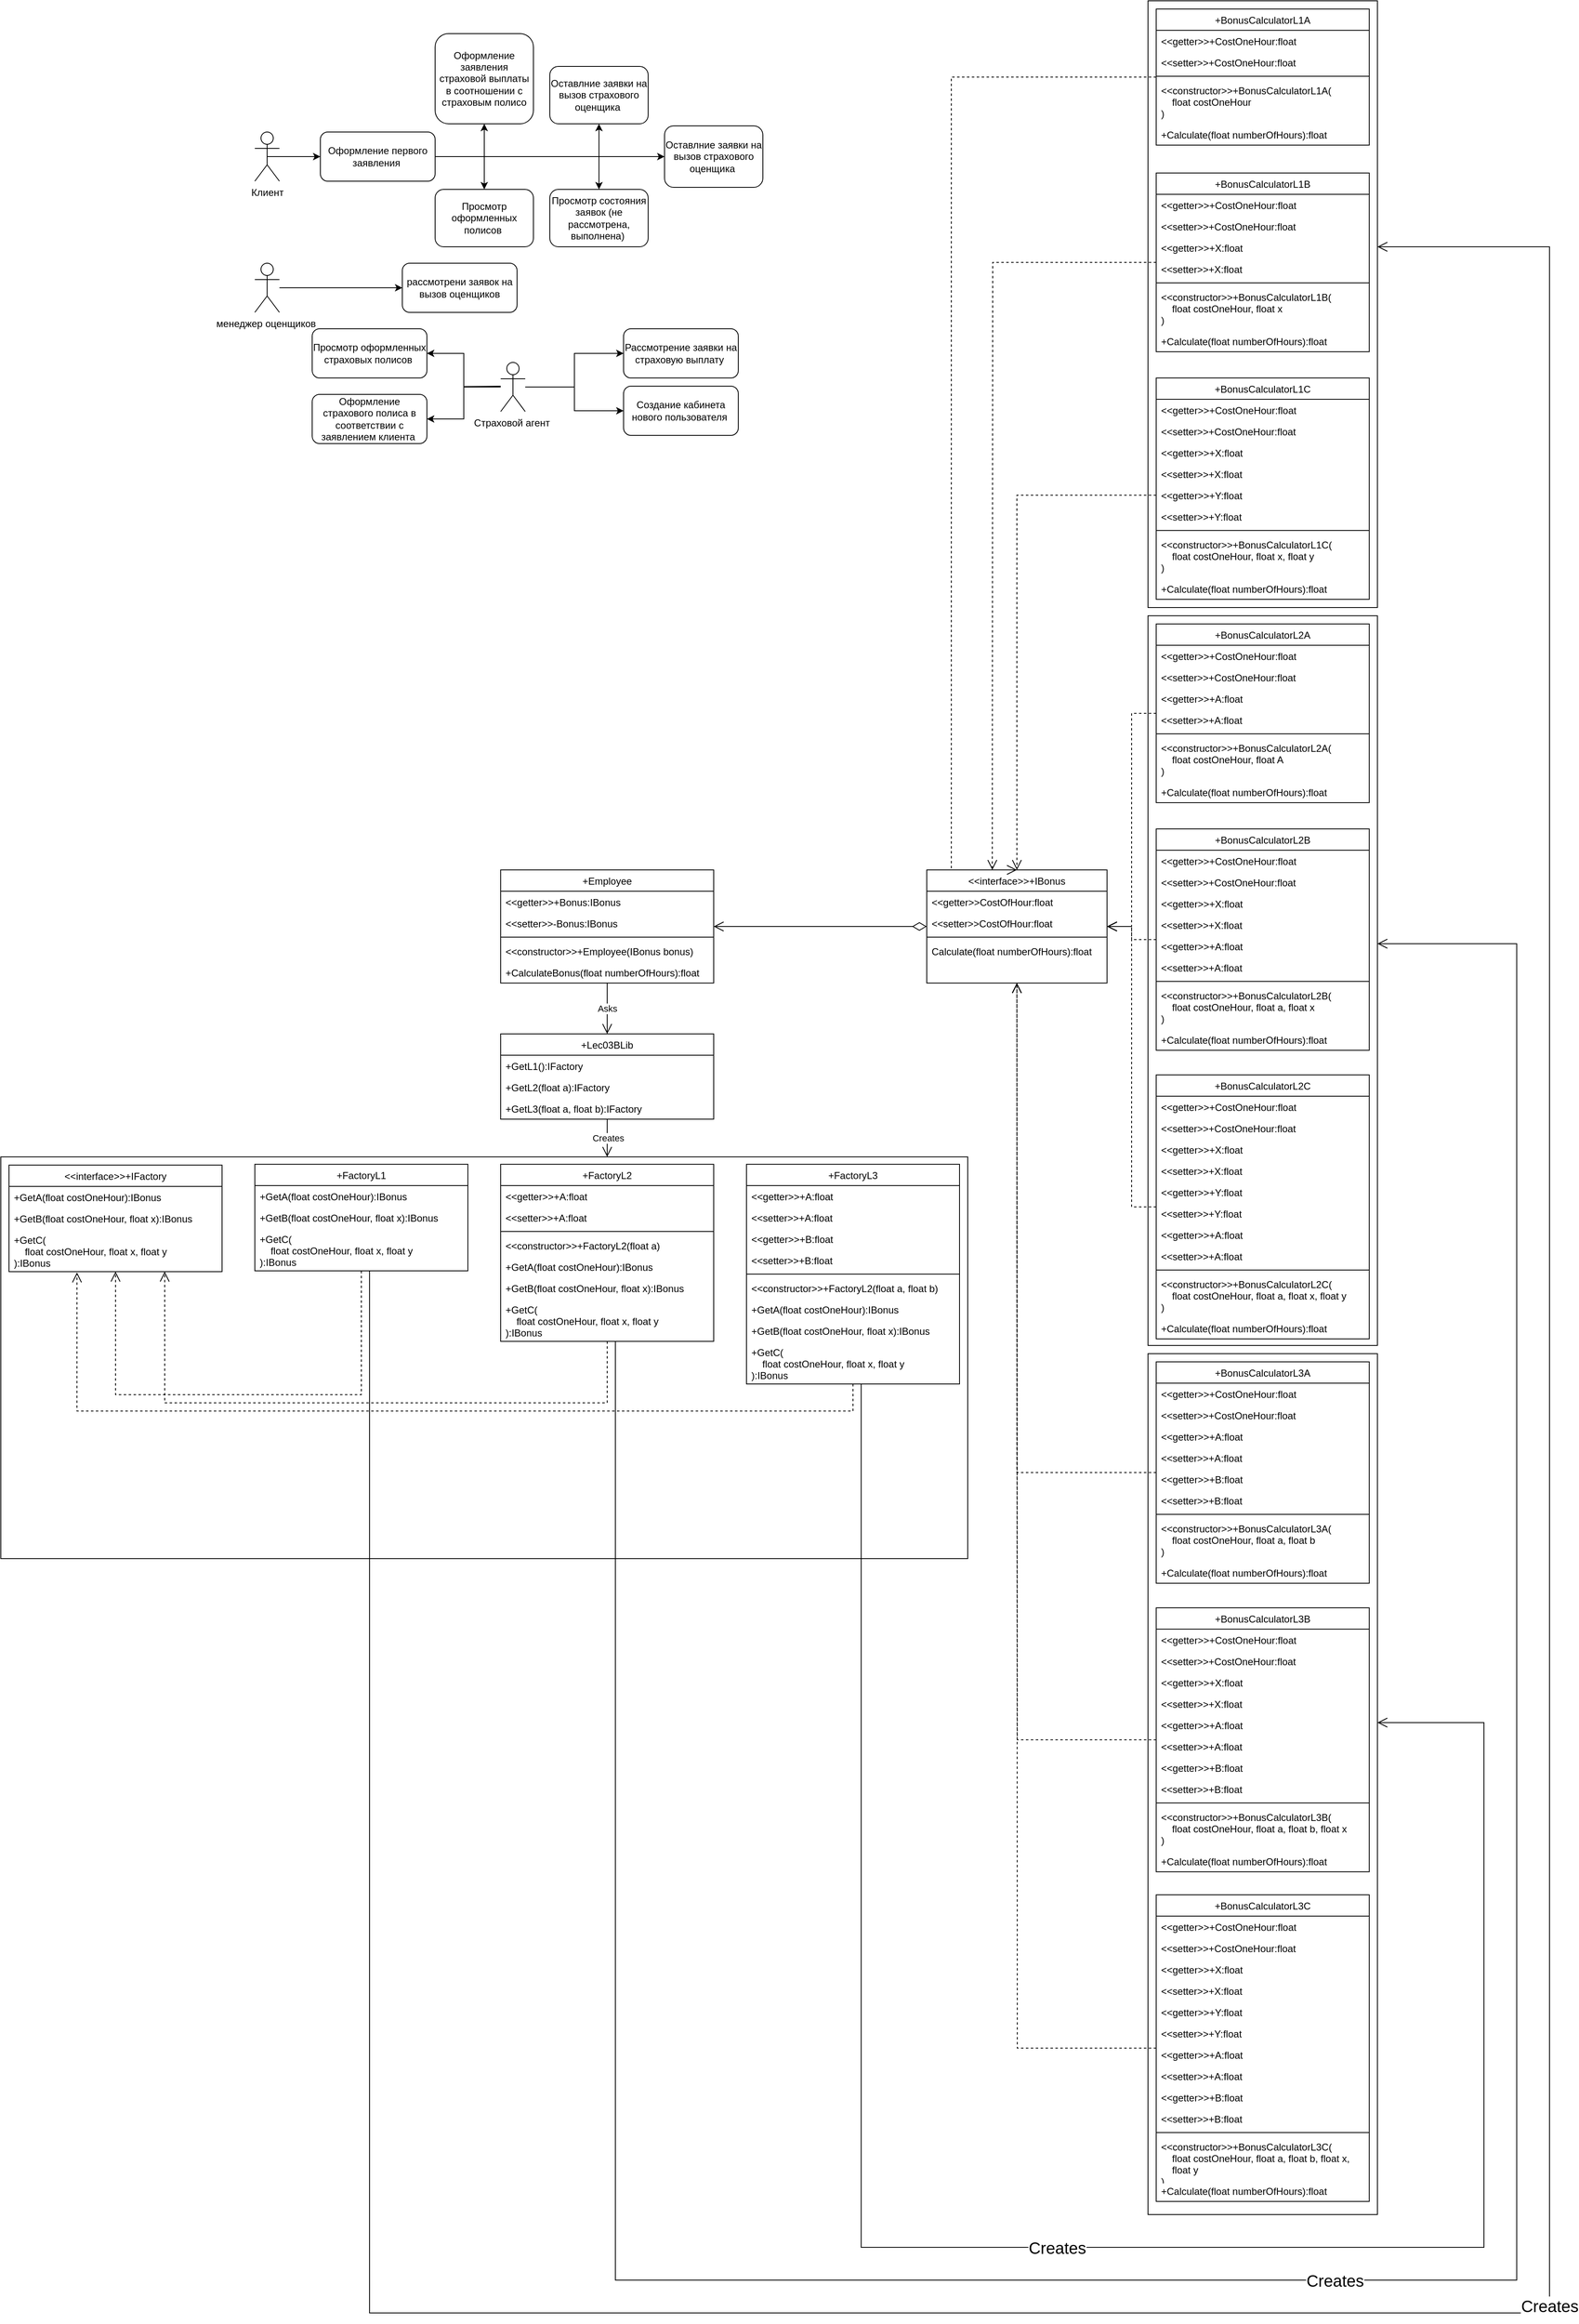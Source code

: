<mxfile version="21.2.9" type="github">
  <diagram id="C5RBs43oDa-KdzZeNtuy" name="Page-1">
    <mxGraphModel dx="1740" dy="1747" grid="1" gridSize="10" guides="1" tooltips="1" connect="1" arrows="1" fold="1" page="1" pageScale="1" pageWidth="827" pageHeight="1169" math="0" shadow="0">
      <root>
        <mxCell id="WIyWlLk6GJQsqaUBKTNV-0" />
        <mxCell id="WIyWlLk6GJQsqaUBKTNV-1" parent="WIyWlLk6GJQsqaUBKTNV-0" />
        <mxCell id="58sUyQHdsFB_GVgr4Ro2-136" value="Asks" style="edgeStyle=orthogonalEdgeStyle;rounded=0;orthogonalLoop=1;jettySize=auto;html=1;entryX=0.5;entryY=0;entryDx=0;entryDy=0;endArrow=open;endFill=0;endSize=10;" parent="WIyWlLk6GJQsqaUBKTNV-1" source="zkfFHV4jXpPFQw0GAbJ--0" target="58sUyQHdsFB_GVgr4Ro2-128" edge="1">
          <mxGeometry relative="1" as="geometry" />
        </mxCell>
        <mxCell id="zkfFHV4jXpPFQw0GAbJ--0" value="+Employee" style="swimlane;fontStyle=0;align=center;verticalAlign=top;childLayout=stackLayout;horizontal=1;startSize=26;horizontalStack=0;resizeParent=1;resizeLast=0;collapsible=1;marginBottom=0;rounded=0;shadow=0;strokeWidth=1;" parent="WIyWlLk6GJQsqaUBKTNV-1" vertex="1">
          <mxGeometry x="-160" y="40" width="260" height="138" as="geometry">
            <mxRectangle x="230" y="140" width="160" height="26" as="alternateBounds" />
          </mxGeometry>
        </mxCell>
        <mxCell id="zkfFHV4jXpPFQw0GAbJ--1" value="&lt;&lt;getter&gt;&gt;+Bonus:IBonus" style="text;align=left;verticalAlign=top;spacingLeft=4;spacingRight=4;overflow=hidden;rotatable=0;points=[[0,0.5],[1,0.5]];portConstraint=eastwest;" parent="zkfFHV4jXpPFQw0GAbJ--0" vertex="1">
          <mxGeometry y="26" width="260" height="26" as="geometry" />
        </mxCell>
        <mxCell id="zkfFHV4jXpPFQw0GAbJ--2" value="&lt;&lt;setter&gt;&gt;-Bonus:IBonus" style="text;align=left;verticalAlign=top;spacingLeft=4;spacingRight=4;overflow=hidden;rotatable=0;points=[[0,0.5],[1,0.5]];portConstraint=eastwest;rounded=0;shadow=0;html=0;" parent="zkfFHV4jXpPFQw0GAbJ--0" vertex="1">
          <mxGeometry y="52" width="260" height="26" as="geometry" />
        </mxCell>
        <mxCell id="zkfFHV4jXpPFQw0GAbJ--4" value="" style="line;html=1;strokeWidth=1;align=left;verticalAlign=middle;spacingTop=-1;spacingLeft=3;spacingRight=3;rotatable=0;labelPosition=right;points=[];portConstraint=eastwest;" parent="zkfFHV4jXpPFQw0GAbJ--0" vertex="1">
          <mxGeometry y="78" width="260" height="8" as="geometry" />
        </mxCell>
        <mxCell id="zkfFHV4jXpPFQw0GAbJ--5" value="&lt;&lt;constructor&gt;&gt;+Employee(IBonus bonus)" style="text;align=left;verticalAlign=top;spacingLeft=4;spacingRight=4;overflow=hidden;rotatable=0;points=[[0,0.5],[1,0.5]];portConstraint=eastwest;" parent="zkfFHV4jXpPFQw0GAbJ--0" vertex="1">
          <mxGeometry y="86" width="260" height="26" as="geometry" />
        </mxCell>
        <mxCell id="58sUyQHdsFB_GVgr4Ro2-1" value="+CalculateBonus(float numberOfHours):float" style="text;align=left;verticalAlign=top;spacingLeft=4;spacingRight=4;overflow=hidden;rotatable=0;points=[[0,0.5],[1,0.5]];portConstraint=eastwest;" parent="zkfFHV4jXpPFQw0GAbJ--0" vertex="1">
          <mxGeometry y="112" width="260" height="26" as="geometry" />
        </mxCell>
        <mxCell id="58sUyQHdsFB_GVgr4Ro2-8" style="edgeStyle=orthogonalEdgeStyle;rounded=0;orthogonalLoop=1;jettySize=auto;html=1;endArrow=open;endFill=0;endSize=10;startArrow=diamondThin;startFill=0;startSize=15;" parent="WIyWlLk6GJQsqaUBKTNV-1" source="58sUyQHdsFB_GVgr4Ro2-2" target="zkfFHV4jXpPFQw0GAbJ--0" edge="1">
          <mxGeometry relative="1" as="geometry" />
        </mxCell>
        <mxCell id="58sUyQHdsFB_GVgr4Ro2-2" value="&lt;&lt;interface&gt;&gt;+IBonus" style="swimlane;fontStyle=0;align=center;verticalAlign=top;childLayout=stackLayout;horizontal=1;startSize=26;horizontalStack=0;resizeParent=1;resizeLast=0;collapsible=1;marginBottom=0;rounded=0;shadow=0;strokeWidth=1;" parent="WIyWlLk6GJQsqaUBKTNV-1" vertex="1">
          <mxGeometry x="360" y="40" width="220" height="138" as="geometry">
            <mxRectangle x="230" y="140" width="160" height="26" as="alternateBounds" />
          </mxGeometry>
        </mxCell>
        <mxCell id="58sUyQHdsFB_GVgr4Ro2-3" value="&lt;&lt;getter&gt;&gt;CostOfHour:float" style="text;align=left;verticalAlign=top;spacingLeft=4;spacingRight=4;overflow=hidden;rotatable=0;points=[[0,0.5],[1,0.5]];portConstraint=eastwest;" parent="58sUyQHdsFB_GVgr4Ro2-2" vertex="1">
          <mxGeometry y="26" width="220" height="26" as="geometry" />
        </mxCell>
        <mxCell id="58sUyQHdsFB_GVgr4Ro2-4" value="&lt;&lt;setter&gt;&gt;CostOfHour:float" style="text;align=left;verticalAlign=top;spacingLeft=4;spacingRight=4;overflow=hidden;rotatable=0;points=[[0,0.5],[1,0.5]];portConstraint=eastwest;rounded=0;shadow=0;html=0;" parent="58sUyQHdsFB_GVgr4Ro2-2" vertex="1">
          <mxGeometry y="52" width="220" height="26" as="geometry" />
        </mxCell>
        <mxCell id="58sUyQHdsFB_GVgr4Ro2-5" value="" style="line;html=1;strokeWidth=1;align=left;verticalAlign=middle;spacingTop=-1;spacingLeft=3;spacingRight=3;rotatable=0;labelPosition=right;points=[];portConstraint=eastwest;" parent="58sUyQHdsFB_GVgr4Ro2-2" vertex="1">
          <mxGeometry y="78" width="220" height="8" as="geometry" />
        </mxCell>
        <mxCell id="58sUyQHdsFB_GVgr4Ro2-7" value="Calculate(float numberOfHours):float" style="text;align=left;verticalAlign=top;spacingLeft=4;spacingRight=4;overflow=hidden;rotatable=0;points=[[0,0.5],[1,0.5]];portConstraint=eastwest;" parent="58sUyQHdsFB_GVgr4Ro2-2" vertex="1">
          <mxGeometry y="86" width="220" height="26" as="geometry" />
        </mxCell>
        <mxCell id="58sUyQHdsFB_GVgr4Ro2-9" value="+BonusCalculatorL1A" style="swimlane;fontStyle=0;align=center;verticalAlign=top;childLayout=stackLayout;horizontal=1;startSize=26;horizontalStack=0;resizeParent=1;resizeLast=0;collapsible=1;marginBottom=0;rounded=0;shadow=0;strokeWidth=1;" parent="WIyWlLk6GJQsqaUBKTNV-1" vertex="1">
          <mxGeometry x="640" y="-1010" width="260" height="166" as="geometry">
            <mxRectangle x="230" y="140" width="160" height="26" as="alternateBounds" />
          </mxGeometry>
        </mxCell>
        <mxCell id="58sUyQHdsFB_GVgr4Ro2-10" value="&lt;&lt;getter&gt;&gt;+CostOneHour:float" style="text;align=left;verticalAlign=top;spacingLeft=4;spacingRight=4;overflow=hidden;rotatable=0;points=[[0,0.5],[1,0.5]];portConstraint=eastwest;" parent="58sUyQHdsFB_GVgr4Ro2-9" vertex="1">
          <mxGeometry y="26" width="260" height="26" as="geometry" />
        </mxCell>
        <mxCell id="58sUyQHdsFB_GVgr4Ro2-11" value="&lt;&lt;setter&gt;&gt;+CostOneHour:float" style="text;align=left;verticalAlign=top;spacingLeft=4;spacingRight=4;overflow=hidden;rotatable=0;points=[[0,0.5],[1,0.5]];portConstraint=eastwest;rounded=0;shadow=0;html=0;" parent="58sUyQHdsFB_GVgr4Ro2-9" vertex="1">
          <mxGeometry y="52" width="260" height="26" as="geometry" />
        </mxCell>
        <mxCell id="58sUyQHdsFB_GVgr4Ro2-12" value="" style="line;html=1;strokeWidth=1;align=left;verticalAlign=middle;spacingTop=-1;spacingLeft=3;spacingRight=3;rotatable=0;labelPosition=right;points=[];portConstraint=eastwest;" parent="58sUyQHdsFB_GVgr4Ro2-9" vertex="1">
          <mxGeometry y="78" width="260" height="8" as="geometry" />
        </mxCell>
        <mxCell id="58sUyQHdsFB_GVgr4Ro2-13" value="&lt;&lt;constructor&gt;&gt;+BonusCalculatorL1A(&#xa;    float costOneHour&#xa;)" style="text;align=left;verticalAlign=top;spacingLeft=4;spacingRight=4;overflow=hidden;rotatable=0;points=[[0,0.5],[1,0.5]];portConstraint=eastwest;" parent="58sUyQHdsFB_GVgr4Ro2-9" vertex="1">
          <mxGeometry y="86" width="260" height="54" as="geometry" />
        </mxCell>
        <mxCell id="58sUyQHdsFB_GVgr4Ro2-14" value="+Calculate(float numberOfHours):float" style="text;align=left;verticalAlign=top;spacingLeft=4;spacingRight=4;overflow=hidden;rotatable=0;points=[[0,0.5],[1,0.5]];portConstraint=eastwest;" parent="58sUyQHdsFB_GVgr4Ro2-9" vertex="1">
          <mxGeometry y="140" width="260" height="26" as="geometry" />
        </mxCell>
        <mxCell id="58sUyQHdsFB_GVgr4Ro2-16" value="+BonusCalculatorL1B" style="swimlane;fontStyle=0;align=center;verticalAlign=top;childLayout=stackLayout;horizontal=1;startSize=26;horizontalStack=0;resizeParent=1;resizeLast=0;collapsible=1;marginBottom=0;rounded=0;shadow=0;strokeWidth=1;" parent="WIyWlLk6GJQsqaUBKTNV-1" vertex="1">
          <mxGeometry x="640" y="-810" width="260" height="218" as="geometry">
            <mxRectangle x="230" y="140" width="160" height="26" as="alternateBounds" />
          </mxGeometry>
        </mxCell>
        <mxCell id="58sUyQHdsFB_GVgr4Ro2-17" value="&lt;&lt;getter&gt;&gt;+CostOneHour:float" style="text;align=left;verticalAlign=top;spacingLeft=4;spacingRight=4;overflow=hidden;rotatable=0;points=[[0,0.5],[1,0.5]];portConstraint=eastwest;" parent="58sUyQHdsFB_GVgr4Ro2-16" vertex="1">
          <mxGeometry y="26" width="260" height="26" as="geometry" />
        </mxCell>
        <mxCell id="58sUyQHdsFB_GVgr4Ro2-18" value="&lt;&lt;setter&gt;&gt;+CostOneHour:float" style="text;align=left;verticalAlign=top;spacingLeft=4;spacingRight=4;overflow=hidden;rotatable=0;points=[[0,0.5],[1,0.5]];portConstraint=eastwest;rounded=0;shadow=0;html=0;" parent="58sUyQHdsFB_GVgr4Ro2-16" vertex="1">
          <mxGeometry y="52" width="260" height="26" as="geometry" />
        </mxCell>
        <mxCell id="58sUyQHdsFB_GVgr4Ro2-23" value="&lt;&lt;getter&gt;&gt;+X:float" style="text;align=left;verticalAlign=top;spacingLeft=4;spacingRight=4;overflow=hidden;rotatable=0;points=[[0,0.5],[1,0.5]];portConstraint=eastwest;" parent="58sUyQHdsFB_GVgr4Ro2-16" vertex="1">
          <mxGeometry y="78" width="260" height="26" as="geometry" />
        </mxCell>
        <mxCell id="58sUyQHdsFB_GVgr4Ro2-24" value="&lt;&lt;setter&gt;&gt;+X:float" style="text;align=left;verticalAlign=top;spacingLeft=4;spacingRight=4;overflow=hidden;rotatable=0;points=[[0,0.5],[1,0.5]];portConstraint=eastwest;rounded=0;shadow=0;html=0;" parent="58sUyQHdsFB_GVgr4Ro2-16" vertex="1">
          <mxGeometry y="104" width="260" height="26" as="geometry" />
        </mxCell>
        <mxCell id="58sUyQHdsFB_GVgr4Ro2-19" value="" style="line;html=1;strokeWidth=1;align=left;verticalAlign=middle;spacingTop=-1;spacingLeft=3;spacingRight=3;rotatable=0;labelPosition=right;points=[];portConstraint=eastwest;" parent="58sUyQHdsFB_GVgr4Ro2-16" vertex="1">
          <mxGeometry y="130" width="260" height="8" as="geometry" />
        </mxCell>
        <mxCell id="58sUyQHdsFB_GVgr4Ro2-20" value="&lt;&lt;constructor&gt;&gt;+BonusCalculatorL1B(&#xa;    float costOneHour, float x&#xa;)" style="text;align=left;verticalAlign=top;spacingLeft=4;spacingRight=4;overflow=hidden;rotatable=0;points=[[0,0.5],[1,0.5]];portConstraint=eastwest;" parent="58sUyQHdsFB_GVgr4Ro2-16" vertex="1">
          <mxGeometry y="138" width="260" height="54" as="geometry" />
        </mxCell>
        <mxCell id="58sUyQHdsFB_GVgr4Ro2-21" value="+Calculate(float numberOfHours):float" style="text;align=left;verticalAlign=top;spacingLeft=4;spacingRight=4;overflow=hidden;rotatable=0;points=[[0,0.5],[1,0.5]];portConstraint=eastwest;" parent="58sUyQHdsFB_GVgr4Ro2-16" vertex="1">
          <mxGeometry y="192" width="260" height="26" as="geometry" />
        </mxCell>
        <mxCell id="58sUyQHdsFB_GVgr4Ro2-28" value="+BonusCalculatorL1C" style="swimlane;fontStyle=0;align=center;verticalAlign=top;childLayout=stackLayout;horizontal=1;startSize=26;horizontalStack=0;resizeParent=1;resizeLast=0;collapsible=1;marginBottom=0;rounded=0;shadow=0;strokeWidth=1;" parent="WIyWlLk6GJQsqaUBKTNV-1" vertex="1">
          <mxGeometry x="640" y="-560" width="260" height="270" as="geometry">
            <mxRectangle x="230" y="140" width="160" height="26" as="alternateBounds" />
          </mxGeometry>
        </mxCell>
        <mxCell id="58sUyQHdsFB_GVgr4Ro2-29" value="&lt;&lt;getter&gt;&gt;+CostOneHour:float" style="text;align=left;verticalAlign=top;spacingLeft=4;spacingRight=4;overflow=hidden;rotatable=0;points=[[0,0.5],[1,0.5]];portConstraint=eastwest;" parent="58sUyQHdsFB_GVgr4Ro2-28" vertex="1">
          <mxGeometry y="26" width="260" height="26" as="geometry" />
        </mxCell>
        <mxCell id="58sUyQHdsFB_GVgr4Ro2-30" value="&lt;&lt;setter&gt;&gt;+CostOneHour:float" style="text;align=left;verticalAlign=top;spacingLeft=4;spacingRight=4;overflow=hidden;rotatable=0;points=[[0,0.5],[1,0.5]];portConstraint=eastwest;rounded=0;shadow=0;html=0;" parent="58sUyQHdsFB_GVgr4Ro2-28" vertex="1">
          <mxGeometry y="52" width="260" height="26" as="geometry" />
        </mxCell>
        <mxCell id="58sUyQHdsFB_GVgr4Ro2-31" value="&lt;&lt;getter&gt;&gt;+X:float" style="text;align=left;verticalAlign=top;spacingLeft=4;spacingRight=4;overflow=hidden;rotatable=0;points=[[0,0.5],[1,0.5]];portConstraint=eastwest;" parent="58sUyQHdsFB_GVgr4Ro2-28" vertex="1">
          <mxGeometry y="78" width="260" height="26" as="geometry" />
        </mxCell>
        <mxCell id="58sUyQHdsFB_GVgr4Ro2-37" value="&lt;&lt;setter&gt;&gt;+X:float" style="text;align=left;verticalAlign=top;spacingLeft=4;spacingRight=4;overflow=hidden;rotatable=0;points=[[0,0.5],[1,0.5]];portConstraint=eastwest;rounded=0;shadow=0;html=0;" parent="58sUyQHdsFB_GVgr4Ro2-28" vertex="1">
          <mxGeometry y="104" width="260" height="26" as="geometry" />
        </mxCell>
        <mxCell id="58sUyQHdsFB_GVgr4Ro2-36" value="&lt;&lt;getter&gt;&gt;+Y:float" style="text;align=left;verticalAlign=top;spacingLeft=4;spacingRight=4;overflow=hidden;rotatable=0;points=[[0,0.5],[1,0.5]];portConstraint=eastwest;" parent="58sUyQHdsFB_GVgr4Ro2-28" vertex="1">
          <mxGeometry y="130" width="260" height="26" as="geometry" />
        </mxCell>
        <mxCell id="58sUyQHdsFB_GVgr4Ro2-32" value="&lt;&lt;setter&gt;&gt;+Y:float" style="text;align=left;verticalAlign=top;spacingLeft=4;spacingRight=4;overflow=hidden;rotatable=0;points=[[0,0.5],[1,0.5]];portConstraint=eastwest;rounded=0;shadow=0;html=0;" parent="58sUyQHdsFB_GVgr4Ro2-28" vertex="1">
          <mxGeometry y="156" width="260" height="26" as="geometry" />
        </mxCell>
        <mxCell id="58sUyQHdsFB_GVgr4Ro2-33" value="" style="line;html=1;strokeWidth=1;align=left;verticalAlign=middle;spacingTop=-1;spacingLeft=3;spacingRight=3;rotatable=0;labelPosition=right;points=[];portConstraint=eastwest;" parent="58sUyQHdsFB_GVgr4Ro2-28" vertex="1">
          <mxGeometry y="182" width="260" height="8" as="geometry" />
        </mxCell>
        <mxCell id="58sUyQHdsFB_GVgr4Ro2-34" value="&lt;&lt;constructor&gt;&gt;+BonusCalculatorL1C(&#xa;    float costOneHour, float x, float y&#xa;)" style="text;align=left;verticalAlign=top;spacingLeft=4;spacingRight=4;overflow=hidden;rotatable=0;points=[[0,0.5],[1,0.5]];portConstraint=eastwest;" parent="58sUyQHdsFB_GVgr4Ro2-28" vertex="1">
          <mxGeometry y="190" width="260" height="54" as="geometry" />
        </mxCell>
        <mxCell id="58sUyQHdsFB_GVgr4Ro2-35" value="+Calculate(float numberOfHours):float" style="text;align=left;verticalAlign=top;spacingLeft=4;spacingRight=4;overflow=hidden;rotatable=0;points=[[0,0.5],[1,0.5]];portConstraint=eastwest;" parent="58sUyQHdsFB_GVgr4Ro2-28" vertex="1">
          <mxGeometry y="244" width="260" height="26" as="geometry" />
        </mxCell>
        <mxCell id="58sUyQHdsFB_GVgr4Ro2-119" style="edgeStyle=orthogonalEdgeStyle;rounded=0;orthogonalLoop=1;jettySize=auto;html=1;endSize=10;endArrow=open;endFill=0;dashed=1;" parent="WIyWlLk6GJQsqaUBKTNV-1" source="58sUyQHdsFB_GVgr4Ro2-45" target="58sUyQHdsFB_GVgr4Ro2-2" edge="1">
          <mxGeometry relative="1" as="geometry">
            <Array as="points">
              <mxPoint x="610" y="-151" />
              <mxPoint x="610" y="109" />
            </Array>
          </mxGeometry>
        </mxCell>
        <mxCell id="58sUyQHdsFB_GVgr4Ro2-45" value="+BonusCalculatorL2A" style="swimlane;fontStyle=0;align=center;verticalAlign=top;childLayout=stackLayout;horizontal=1;startSize=26;horizontalStack=0;resizeParent=1;resizeLast=0;collapsible=1;marginBottom=0;rounded=0;shadow=0;strokeWidth=1;" parent="WIyWlLk6GJQsqaUBKTNV-1" vertex="1">
          <mxGeometry x="640" y="-260" width="260" height="218" as="geometry">
            <mxRectangle x="230" y="140" width="160" height="26" as="alternateBounds" />
          </mxGeometry>
        </mxCell>
        <mxCell id="58sUyQHdsFB_GVgr4Ro2-46" value="&lt;&lt;getter&gt;&gt;+CostOneHour:float" style="text;align=left;verticalAlign=top;spacingLeft=4;spacingRight=4;overflow=hidden;rotatable=0;points=[[0,0.5],[1,0.5]];portConstraint=eastwest;" parent="58sUyQHdsFB_GVgr4Ro2-45" vertex="1">
          <mxGeometry y="26" width="260" height="26" as="geometry" />
        </mxCell>
        <mxCell id="58sUyQHdsFB_GVgr4Ro2-47" value="&lt;&lt;setter&gt;&gt;+CostOneHour:float" style="text;align=left;verticalAlign=top;spacingLeft=4;spacingRight=4;overflow=hidden;rotatable=0;points=[[0,0.5],[1,0.5]];portConstraint=eastwest;rounded=0;shadow=0;html=0;" parent="58sUyQHdsFB_GVgr4Ro2-45" vertex="1">
          <mxGeometry y="52" width="260" height="26" as="geometry" />
        </mxCell>
        <mxCell id="58sUyQHdsFB_GVgr4Ro2-48" value="&lt;&lt;getter&gt;&gt;+A:float" style="text;align=left;verticalAlign=top;spacingLeft=4;spacingRight=4;overflow=hidden;rotatable=0;points=[[0,0.5],[1,0.5]];portConstraint=eastwest;" parent="58sUyQHdsFB_GVgr4Ro2-45" vertex="1">
          <mxGeometry y="78" width="260" height="26" as="geometry" />
        </mxCell>
        <mxCell id="58sUyQHdsFB_GVgr4Ro2-49" value="&lt;&lt;setter&gt;&gt;+A:float" style="text;align=left;verticalAlign=top;spacingLeft=4;spacingRight=4;overflow=hidden;rotatable=0;points=[[0,0.5],[1,0.5]];portConstraint=eastwest;rounded=0;shadow=0;html=0;" parent="58sUyQHdsFB_GVgr4Ro2-45" vertex="1">
          <mxGeometry y="104" width="260" height="26" as="geometry" />
        </mxCell>
        <mxCell id="58sUyQHdsFB_GVgr4Ro2-50" value="" style="line;html=1;strokeWidth=1;align=left;verticalAlign=middle;spacingTop=-1;spacingLeft=3;spacingRight=3;rotatable=0;labelPosition=right;points=[];portConstraint=eastwest;" parent="58sUyQHdsFB_GVgr4Ro2-45" vertex="1">
          <mxGeometry y="130" width="260" height="8" as="geometry" />
        </mxCell>
        <mxCell id="58sUyQHdsFB_GVgr4Ro2-51" value="&lt;&lt;constructor&gt;&gt;+BonusCalculatorL2A(&#xa;    float costOneHour, float A&#xa;)" style="text;align=left;verticalAlign=top;spacingLeft=4;spacingRight=4;overflow=hidden;rotatable=0;points=[[0,0.5],[1,0.5]];portConstraint=eastwest;" parent="58sUyQHdsFB_GVgr4Ro2-45" vertex="1">
          <mxGeometry y="138" width="260" height="54" as="geometry" />
        </mxCell>
        <mxCell id="58sUyQHdsFB_GVgr4Ro2-52" value="+Calculate(float numberOfHours):float" style="text;align=left;verticalAlign=top;spacingLeft=4;spacingRight=4;overflow=hidden;rotatable=0;points=[[0,0.5],[1,0.5]];portConstraint=eastwest;" parent="58sUyQHdsFB_GVgr4Ro2-45" vertex="1">
          <mxGeometry y="192" width="260" height="26" as="geometry" />
        </mxCell>
        <mxCell id="58sUyQHdsFB_GVgr4Ro2-116" style="edgeStyle=orthogonalEdgeStyle;rounded=0;orthogonalLoop=1;jettySize=auto;html=1;endArrow=open;endFill=0;dashed=1;endSize=10;" parent="WIyWlLk6GJQsqaUBKTNV-1" source="58sUyQHdsFB_GVgr4Ro2-55" target="58sUyQHdsFB_GVgr4Ro2-2" edge="1">
          <mxGeometry relative="1" as="geometry" />
        </mxCell>
        <mxCell id="58sUyQHdsFB_GVgr4Ro2-55" value="+BonusCalculatorL2B" style="swimlane;fontStyle=0;align=center;verticalAlign=top;childLayout=stackLayout;horizontal=1;startSize=26;horizontalStack=0;resizeParent=1;resizeLast=0;collapsible=1;marginBottom=0;rounded=0;shadow=0;strokeWidth=1;" parent="WIyWlLk6GJQsqaUBKTNV-1" vertex="1">
          <mxGeometry x="640" y="-10" width="260" height="270" as="geometry">
            <mxRectangle x="230" y="140" width="160" height="26" as="alternateBounds" />
          </mxGeometry>
        </mxCell>
        <mxCell id="58sUyQHdsFB_GVgr4Ro2-56" value="&lt;&lt;getter&gt;&gt;+CostOneHour:float" style="text;align=left;verticalAlign=top;spacingLeft=4;spacingRight=4;overflow=hidden;rotatable=0;points=[[0,0.5],[1,0.5]];portConstraint=eastwest;" parent="58sUyQHdsFB_GVgr4Ro2-55" vertex="1">
          <mxGeometry y="26" width="260" height="26" as="geometry" />
        </mxCell>
        <mxCell id="58sUyQHdsFB_GVgr4Ro2-57" value="&lt;&lt;setter&gt;&gt;+CostOneHour:float" style="text;align=left;verticalAlign=top;spacingLeft=4;spacingRight=4;overflow=hidden;rotatable=0;points=[[0,0.5],[1,0.5]];portConstraint=eastwest;rounded=0;shadow=0;html=0;" parent="58sUyQHdsFB_GVgr4Ro2-55" vertex="1">
          <mxGeometry y="52" width="260" height="26" as="geometry" />
        </mxCell>
        <mxCell id="58sUyQHdsFB_GVgr4Ro2-58" value="&lt;&lt;getter&gt;&gt;+X:float" style="text;align=left;verticalAlign=top;spacingLeft=4;spacingRight=4;overflow=hidden;rotatable=0;points=[[0,0.5],[1,0.5]];portConstraint=eastwest;" parent="58sUyQHdsFB_GVgr4Ro2-55" vertex="1">
          <mxGeometry y="78" width="260" height="26" as="geometry" />
        </mxCell>
        <mxCell id="58sUyQHdsFB_GVgr4Ro2-59" value="&lt;&lt;setter&gt;&gt;+X:float" style="text;align=left;verticalAlign=top;spacingLeft=4;spacingRight=4;overflow=hidden;rotatable=0;points=[[0,0.5],[1,0.5]];portConstraint=eastwest;rounded=0;shadow=0;html=0;" parent="58sUyQHdsFB_GVgr4Ro2-55" vertex="1">
          <mxGeometry y="104" width="260" height="26" as="geometry" />
        </mxCell>
        <mxCell id="58sUyQHdsFB_GVgr4Ro2-60" value="&lt;&lt;getter&gt;&gt;+A:float" style="text;align=left;verticalAlign=top;spacingLeft=4;spacingRight=4;overflow=hidden;rotatable=0;points=[[0,0.5],[1,0.5]];portConstraint=eastwest;" parent="58sUyQHdsFB_GVgr4Ro2-55" vertex="1">
          <mxGeometry y="130" width="260" height="26" as="geometry" />
        </mxCell>
        <mxCell id="58sUyQHdsFB_GVgr4Ro2-61" value="&lt;&lt;setter&gt;&gt;+A:float" style="text;align=left;verticalAlign=top;spacingLeft=4;spacingRight=4;overflow=hidden;rotatable=0;points=[[0,0.5],[1,0.5]];portConstraint=eastwest;rounded=0;shadow=0;html=0;" parent="58sUyQHdsFB_GVgr4Ro2-55" vertex="1">
          <mxGeometry y="156" width="260" height="26" as="geometry" />
        </mxCell>
        <mxCell id="58sUyQHdsFB_GVgr4Ro2-62" value="" style="line;html=1;strokeWidth=1;align=left;verticalAlign=middle;spacingTop=-1;spacingLeft=3;spacingRight=3;rotatable=0;labelPosition=right;points=[];portConstraint=eastwest;" parent="58sUyQHdsFB_GVgr4Ro2-55" vertex="1">
          <mxGeometry y="182" width="260" height="8" as="geometry" />
        </mxCell>
        <mxCell id="58sUyQHdsFB_GVgr4Ro2-63" value="&lt;&lt;constructor&gt;&gt;+BonusCalculatorL2B(&#xa;    float costOneHour, float a, float x&#xa;)" style="text;align=left;verticalAlign=top;spacingLeft=4;spacingRight=4;overflow=hidden;rotatable=0;points=[[0,0.5],[1,0.5]];portConstraint=eastwest;" parent="58sUyQHdsFB_GVgr4Ro2-55" vertex="1">
          <mxGeometry y="190" width="260" height="54" as="geometry" />
        </mxCell>
        <mxCell id="58sUyQHdsFB_GVgr4Ro2-64" value="+Calculate(float numberOfHours):float" style="text;align=left;verticalAlign=top;spacingLeft=4;spacingRight=4;overflow=hidden;rotatable=0;points=[[0,0.5],[1,0.5]];portConstraint=eastwest;" parent="58sUyQHdsFB_GVgr4Ro2-55" vertex="1">
          <mxGeometry y="244" width="260" height="26" as="geometry" />
        </mxCell>
        <mxCell id="58sUyQHdsFB_GVgr4Ro2-118" style="edgeStyle=orthogonalEdgeStyle;rounded=0;orthogonalLoop=1;jettySize=auto;html=1;endArrow=open;endFill=0;endSize=10;dashed=1;" parent="WIyWlLk6GJQsqaUBKTNV-1" source="58sUyQHdsFB_GVgr4Ro2-67" target="58sUyQHdsFB_GVgr4Ro2-2" edge="1">
          <mxGeometry relative="1" as="geometry">
            <Array as="points">
              <mxPoint x="610" y="451" />
              <mxPoint x="610" y="109" />
            </Array>
          </mxGeometry>
        </mxCell>
        <mxCell id="58sUyQHdsFB_GVgr4Ro2-67" value="+BonusCalculatorL2C" style="swimlane;fontStyle=0;align=center;verticalAlign=top;childLayout=stackLayout;horizontal=1;startSize=26;horizontalStack=0;resizeParent=1;resizeLast=0;collapsible=1;marginBottom=0;rounded=0;shadow=0;strokeWidth=1;" parent="WIyWlLk6GJQsqaUBKTNV-1" vertex="1">
          <mxGeometry x="640" y="290" width="260" height="322" as="geometry">
            <mxRectangle x="230" y="140" width="160" height="26" as="alternateBounds" />
          </mxGeometry>
        </mxCell>
        <mxCell id="58sUyQHdsFB_GVgr4Ro2-68" value="&lt;&lt;getter&gt;&gt;+CostOneHour:float" style="text;align=left;verticalAlign=top;spacingLeft=4;spacingRight=4;overflow=hidden;rotatable=0;points=[[0,0.5],[1,0.5]];portConstraint=eastwest;" parent="58sUyQHdsFB_GVgr4Ro2-67" vertex="1">
          <mxGeometry y="26" width="260" height="26" as="geometry" />
        </mxCell>
        <mxCell id="58sUyQHdsFB_GVgr4Ro2-69" value="&lt;&lt;setter&gt;&gt;+CostOneHour:float" style="text;align=left;verticalAlign=top;spacingLeft=4;spacingRight=4;overflow=hidden;rotatable=0;points=[[0,0.5],[1,0.5]];portConstraint=eastwest;rounded=0;shadow=0;html=0;" parent="58sUyQHdsFB_GVgr4Ro2-67" vertex="1">
          <mxGeometry y="52" width="260" height="26" as="geometry" />
        </mxCell>
        <mxCell id="58sUyQHdsFB_GVgr4Ro2-70" value="&lt;&lt;getter&gt;&gt;+X:float" style="text;align=left;verticalAlign=top;spacingLeft=4;spacingRight=4;overflow=hidden;rotatable=0;points=[[0,0.5],[1,0.5]];portConstraint=eastwest;" parent="58sUyQHdsFB_GVgr4Ro2-67" vertex="1">
          <mxGeometry y="78" width="260" height="26" as="geometry" />
        </mxCell>
        <mxCell id="58sUyQHdsFB_GVgr4Ro2-71" value="&lt;&lt;setter&gt;&gt;+X:float" style="text;align=left;verticalAlign=top;spacingLeft=4;spacingRight=4;overflow=hidden;rotatable=0;points=[[0,0.5],[1,0.5]];portConstraint=eastwest;rounded=0;shadow=0;html=0;" parent="58sUyQHdsFB_GVgr4Ro2-67" vertex="1">
          <mxGeometry y="104" width="260" height="26" as="geometry" />
        </mxCell>
        <mxCell id="58sUyQHdsFB_GVgr4Ro2-77" value="&lt;&lt;getter&gt;&gt;+Y:float" style="text;align=left;verticalAlign=top;spacingLeft=4;spacingRight=4;overflow=hidden;rotatable=0;points=[[0,0.5],[1,0.5]];portConstraint=eastwest;" parent="58sUyQHdsFB_GVgr4Ro2-67" vertex="1">
          <mxGeometry y="130" width="260" height="26" as="geometry" />
        </mxCell>
        <mxCell id="58sUyQHdsFB_GVgr4Ro2-78" value="&lt;&lt;setter&gt;&gt;+Y:float" style="text;align=left;verticalAlign=top;spacingLeft=4;spacingRight=4;overflow=hidden;rotatable=0;points=[[0,0.5],[1,0.5]];portConstraint=eastwest;rounded=0;shadow=0;html=0;" parent="58sUyQHdsFB_GVgr4Ro2-67" vertex="1">
          <mxGeometry y="156" width="260" height="26" as="geometry" />
        </mxCell>
        <mxCell id="58sUyQHdsFB_GVgr4Ro2-72" value="&lt;&lt;getter&gt;&gt;+A:float" style="text;align=left;verticalAlign=top;spacingLeft=4;spacingRight=4;overflow=hidden;rotatable=0;points=[[0,0.5],[1,0.5]];portConstraint=eastwest;" parent="58sUyQHdsFB_GVgr4Ro2-67" vertex="1">
          <mxGeometry y="182" width="260" height="26" as="geometry" />
        </mxCell>
        <mxCell id="58sUyQHdsFB_GVgr4Ro2-73" value="&lt;&lt;setter&gt;&gt;+A:float" style="text;align=left;verticalAlign=top;spacingLeft=4;spacingRight=4;overflow=hidden;rotatable=0;points=[[0,0.5],[1,0.5]];portConstraint=eastwest;rounded=0;shadow=0;html=0;" parent="58sUyQHdsFB_GVgr4Ro2-67" vertex="1">
          <mxGeometry y="208" width="260" height="26" as="geometry" />
        </mxCell>
        <mxCell id="58sUyQHdsFB_GVgr4Ro2-74" value="" style="line;html=1;strokeWidth=1;align=left;verticalAlign=middle;spacingTop=-1;spacingLeft=3;spacingRight=3;rotatable=0;labelPosition=right;points=[];portConstraint=eastwest;" parent="58sUyQHdsFB_GVgr4Ro2-67" vertex="1">
          <mxGeometry y="234" width="260" height="8" as="geometry" />
        </mxCell>
        <mxCell id="58sUyQHdsFB_GVgr4Ro2-75" value="&lt;&lt;constructor&gt;&gt;+BonusCalculatorL2C(&#xa;    float costOneHour, float a, float x, float y&#xa;)" style="text;align=left;verticalAlign=top;spacingLeft=4;spacingRight=4;overflow=hidden;rotatable=0;points=[[0,0.5],[1,0.5]];portConstraint=eastwest;" parent="58sUyQHdsFB_GVgr4Ro2-67" vertex="1">
          <mxGeometry y="242" width="260" height="54" as="geometry" />
        </mxCell>
        <mxCell id="58sUyQHdsFB_GVgr4Ro2-76" value="+Calculate(float numberOfHours):float" style="text;align=left;verticalAlign=top;spacingLeft=4;spacingRight=4;overflow=hidden;rotatable=0;points=[[0,0.5],[1,0.5]];portConstraint=eastwest;" parent="58sUyQHdsFB_GVgr4Ro2-67" vertex="1">
          <mxGeometry y="296" width="260" height="26" as="geometry" />
        </mxCell>
        <mxCell id="58sUyQHdsFB_GVgr4Ro2-125" style="edgeStyle=orthogonalEdgeStyle;rounded=0;orthogonalLoop=1;jettySize=auto;html=1;entryX=0.5;entryY=1;entryDx=0;entryDy=0;endSize=10;dashed=1;endArrow=open;endFill=0;" parent="WIyWlLk6GJQsqaUBKTNV-1" source="58sUyQHdsFB_GVgr4Ro2-79" target="58sUyQHdsFB_GVgr4Ro2-2" edge="1">
          <mxGeometry relative="1" as="geometry" />
        </mxCell>
        <mxCell id="58sUyQHdsFB_GVgr4Ro2-79" value="+BonusCalculatorL3A" style="swimlane;fontStyle=0;align=center;verticalAlign=top;childLayout=stackLayout;horizontal=1;startSize=26;horizontalStack=0;resizeParent=1;resizeLast=0;collapsible=1;marginBottom=0;rounded=0;shadow=0;strokeWidth=1;" parent="WIyWlLk6GJQsqaUBKTNV-1" vertex="1">
          <mxGeometry x="640" y="640" width="260" height="270" as="geometry">
            <mxRectangle x="230" y="140" width="160" height="26" as="alternateBounds" />
          </mxGeometry>
        </mxCell>
        <mxCell id="58sUyQHdsFB_GVgr4Ro2-80" value="&lt;&lt;getter&gt;&gt;+CostOneHour:float" style="text;align=left;verticalAlign=top;spacingLeft=4;spacingRight=4;overflow=hidden;rotatable=0;points=[[0,0.5],[1,0.5]];portConstraint=eastwest;" parent="58sUyQHdsFB_GVgr4Ro2-79" vertex="1">
          <mxGeometry y="26" width="260" height="26" as="geometry" />
        </mxCell>
        <mxCell id="58sUyQHdsFB_GVgr4Ro2-81" value="&lt;&lt;setter&gt;&gt;+CostOneHour:float" style="text;align=left;verticalAlign=top;spacingLeft=4;spacingRight=4;overflow=hidden;rotatable=0;points=[[0,0.5],[1,0.5]];portConstraint=eastwest;rounded=0;shadow=0;html=0;" parent="58sUyQHdsFB_GVgr4Ro2-79" vertex="1">
          <mxGeometry y="52" width="260" height="26" as="geometry" />
        </mxCell>
        <mxCell id="58sUyQHdsFB_GVgr4Ro2-82" value="&lt;&lt;getter&gt;&gt;+A:float" style="text;align=left;verticalAlign=top;spacingLeft=4;spacingRight=4;overflow=hidden;rotatable=0;points=[[0,0.5],[1,0.5]];portConstraint=eastwest;" parent="58sUyQHdsFB_GVgr4Ro2-79" vertex="1">
          <mxGeometry y="78" width="260" height="26" as="geometry" />
        </mxCell>
        <mxCell id="58sUyQHdsFB_GVgr4Ro2-83" value="&lt;&lt;setter&gt;&gt;+A:float" style="text;align=left;verticalAlign=top;spacingLeft=4;spacingRight=4;overflow=hidden;rotatable=0;points=[[0,0.5],[1,0.5]];portConstraint=eastwest;rounded=0;shadow=0;html=0;" parent="58sUyQHdsFB_GVgr4Ro2-79" vertex="1">
          <mxGeometry y="104" width="260" height="26" as="geometry" />
        </mxCell>
        <mxCell id="58sUyQHdsFB_GVgr4Ro2-84" value="&lt;&lt;getter&gt;&gt;+B:float" style="text;align=left;verticalAlign=top;spacingLeft=4;spacingRight=4;overflow=hidden;rotatable=0;points=[[0,0.5],[1,0.5]];portConstraint=eastwest;" parent="58sUyQHdsFB_GVgr4Ro2-79" vertex="1">
          <mxGeometry y="130" width="260" height="26" as="geometry" />
        </mxCell>
        <mxCell id="58sUyQHdsFB_GVgr4Ro2-85" value="&lt;&lt;setter&gt;&gt;+B:float" style="text;align=left;verticalAlign=top;spacingLeft=4;spacingRight=4;overflow=hidden;rotatable=0;points=[[0,0.5],[1,0.5]];portConstraint=eastwest;rounded=0;shadow=0;html=0;" parent="58sUyQHdsFB_GVgr4Ro2-79" vertex="1">
          <mxGeometry y="156" width="260" height="26" as="geometry" />
        </mxCell>
        <mxCell id="58sUyQHdsFB_GVgr4Ro2-86" value="" style="line;html=1;strokeWidth=1;align=left;verticalAlign=middle;spacingTop=-1;spacingLeft=3;spacingRight=3;rotatable=0;labelPosition=right;points=[];portConstraint=eastwest;" parent="58sUyQHdsFB_GVgr4Ro2-79" vertex="1">
          <mxGeometry y="182" width="260" height="8" as="geometry" />
        </mxCell>
        <mxCell id="58sUyQHdsFB_GVgr4Ro2-87" value="&lt;&lt;constructor&gt;&gt;+BonusCalculatorL3A(&#xa;    float costOneHour, float a, float b&#xa;)" style="text;align=left;verticalAlign=top;spacingLeft=4;spacingRight=4;overflow=hidden;rotatable=0;points=[[0,0.5],[1,0.5]];portConstraint=eastwest;" parent="58sUyQHdsFB_GVgr4Ro2-79" vertex="1">
          <mxGeometry y="190" width="260" height="54" as="geometry" />
        </mxCell>
        <mxCell id="58sUyQHdsFB_GVgr4Ro2-88" value="+Calculate(float numberOfHours):float" style="text;align=left;verticalAlign=top;spacingLeft=4;spacingRight=4;overflow=hidden;rotatable=0;points=[[0,0.5],[1,0.5]];portConstraint=eastwest;" parent="58sUyQHdsFB_GVgr4Ro2-79" vertex="1">
          <mxGeometry y="244" width="260" height="26" as="geometry" />
        </mxCell>
        <mxCell id="58sUyQHdsFB_GVgr4Ro2-89" value="+BonusCalculatorL3B" style="swimlane;fontStyle=0;align=center;verticalAlign=top;childLayout=stackLayout;horizontal=1;startSize=26;horizontalStack=0;resizeParent=1;resizeLast=0;collapsible=1;marginBottom=0;rounded=0;shadow=0;strokeWidth=1;" parent="WIyWlLk6GJQsqaUBKTNV-1" vertex="1">
          <mxGeometry x="640" y="940" width="260" height="322" as="geometry">
            <mxRectangle x="230" y="140" width="160" height="26" as="alternateBounds" />
          </mxGeometry>
        </mxCell>
        <mxCell id="58sUyQHdsFB_GVgr4Ro2-90" value="&lt;&lt;getter&gt;&gt;+CostOneHour:float" style="text;align=left;verticalAlign=top;spacingLeft=4;spacingRight=4;overflow=hidden;rotatable=0;points=[[0,0.5],[1,0.5]];portConstraint=eastwest;" parent="58sUyQHdsFB_GVgr4Ro2-89" vertex="1">
          <mxGeometry y="26" width="260" height="26" as="geometry" />
        </mxCell>
        <mxCell id="58sUyQHdsFB_GVgr4Ro2-91" value="&lt;&lt;setter&gt;&gt;+CostOneHour:float" style="text;align=left;verticalAlign=top;spacingLeft=4;spacingRight=4;overflow=hidden;rotatable=0;points=[[0,0.5],[1,0.5]];portConstraint=eastwest;rounded=0;shadow=0;html=0;" parent="58sUyQHdsFB_GVgr4Ro2-89" vertex="1">
          <mxGeometry y="52" width="260" height="26" as="geometry" />
        </mxCell>
        <mxCell id="58sUyQHdsFB_GVgr4Ro2-92" value="&lt;&lt;getter&gt;&gt;+X:float" style="text;align=left;verticalAlign=top;spacingLeft=4;spacingRight=4;overflow=hidden;rotatable=0;points=[[0,0.5],[1,0.5]];portConstraint=eastwest;" parent="58sUyQHdsFB_GVgr4Ro2-89" vertex="1">
          <mxGeometry y="78" width="260" height="26" as="geometry" />
        </mxCell>
        <mxCell id="58sUyQHdsFB_GVgr4Ro2-93" value="&lt;&lt;setter&gt;&gt;+X:float" style="text;align=left;verticalAlign=top;spacingLeft=4;spacingRight=4;overflow=hidden;rotatable=0;points=[[0,0.5],[1,0.5]];portConstraint=eastwest;rounded=0;shadow=0;html=0;" parent="58sUyQHdsFB_GVgr4Ro2-89" vertex="1">
          <mxGeometry y="104" width="260" height="26" as="geometry" />
        </mxCell>
        <mxCell id="58sUyQHdsFB_GVgr4Ro2-94" value="&lt;&lt;getter&gt;&gt;+A:float" style="text;align=left;verticalAlign=top;spacingLeft=4;spacingRight=4;overflow=hidden;rotatable=0;points=[[0,0.5],[1,0.5]];portConstraint=eastwest;" parent="58sUyQHdsFB_GVgr4Ro2-89" vertex="1">
          <mxGeometry y="130" width="260" height="26" as="geometry" />
        </mxCell>
        <mxCell id="58sUyQHdsFB_GVgr4Ro2-95" value="&lt;&lt;setter&gt;&gt;+A:float" style="text;align=left;verticalAlign=top;spacingLeft=4;spacingRight=4;overflow=hidden;rotatable=0;points=[[0,0.5],[1,0.5]];portConstraint=eastwest;rounded=0;shadow=0;html=0;" parent="58sUyQHdsFB_GVgr4Ro2-89" vertex="1">
          <mxGeometry y="156" width="260" height="26" as="geometry" />
        </mxCell>
        <mxCell id="58sUyQHdsFB_GVgr4Ro2-96" value="&lt;&lt;getter&gt;&gt;+B:float" style="text;align=left;verticalAlign=top;spacingLeft=4;spacingRight=4;overflow=hidden;rotatable=0;points=[[0,0.5],[1,0.5]];portConstraint=eastwest;" parent="58sUyQHdsFB_GVgr4Ro2-89" vertex="1">
          <mxGeometry y="182" width="260" height="26" as="geometry" />
        </mxCell>
        <mxCell id="58sUyQHdsFB_GVgr4Ro2-97" value="&lt;&lt;setter&gt;&gt;+B:float" style="text;align=left;verticalAlign=top;spacingLeft=4;spacingRight=4;overflow=hidden;rotatable=0;points=[[0,0.5],[1,0.5]];portConstraint=eastwest;rounded=0;shadow=0;html=0;" parent="58sUyQHdsFB_GVgr4Ro2-89" vertex="1">
          <mxGeometry y="208" width="260" height="26" as="geometry" />
        </mxCell>
        <mxCell id="58sUyQHdsFB_GVgr4Ro2-98" value="" style="line;html=1;strokeWidth=1;align=left;verticalAlign=middle;spacingTop=-1;spacingLeft=3;spacingRight=3;rotatable=0;labelPosition=right;points=[];portConstraint=eastwest;" parent="58sUyQHdsFB_GVgr4Ro2-89" vertex="1">
          <mxGeometry y="234" width="260" height="8" as="geometry" />
        </mxCell>
        <mxCell id="58sUyQHdsFB_GVgr4Ro2-99" value="&lt;&lt;constructor&gt;&gt;+BonusCalculatorL3B(&#xa;    float costOneHour, float a, float b, float x&#xa;)" style="text;align=left;verticalAlign=top;spacingLeft=4;spacingRight=4;overflow=hidden;rotatable=0;points=[[0,0.5],[1,0.5]];portConstraint=eastwest;" parent="58sUyQHdsFB_GVgr4Ro2-89" vertex="1">
          <mxGeometry y="242" width="260" height="54" as="geometry" />
        </mxCell>
        <mxCell id="58sUyQHdsFB_GVgr4Ro2-100" value="+Calculate(float numberOfHours):float" style="text;align=left;verticalAlign=top;spacingLeft=4;spacingRight=4;overflow=hidden;rotatable=0;points=[[0,0.5],[1,0.5]];portConstraint=eastwest;" parent="58sUyQHdsFB_GVgr4Ro2-89" vertex="1">
          <mxGeometry y="296" width="260" height="26" as="geometry" />
        </mxCell>
        <mxCell id="58sUyQHdsFB_GVgr4Ro2-101" value="+BonusCalculatorL3C" style="swimlane;fontStyle=0;align=center;verticalAlign=top;childLayout=stackLayout;horizontal=1;startSize=26;horizontalStack=0;resizeParent=1;resizeLast=0;collapsible=1;marginBottom=0;rounded=0;shadow=0;strokeWidth=1;" parent="WIyWlLk6GJQsqaUBKTNV-1" vertex="1">
          <mxGeometry x="640" y="1290" width="260" height="374" as="geometry">
            <mxRectangle x="230" y="140" width="160" height="26" as="alternateBounds" />
          </mxGeometry>
        </mxCell>
        <mxCell id="58sUyQHdsFB_GVgr4Ro2-102" value="&lt;&lt;getter&gt;&gt;+CostOneHour:float" style="text;align=left;verticalAlign=top;spacingLeft=4;spacingRight=4;overflow=hidden;rotatable=0;points=[[0,0.5],[1,0.5]];portConstraint=eastwest;" parent="58sUyQHdsFB_GVgr4Ro2-101" vertex="1">
          <mxGeometry y="26" width="260" height="26" as="geometry" />
        </mxCell>
        <mxCell id="58sUyQHdsFB_GVgr4Ro2-103" value="&lt;&lt;setter&gt;&gt;+CostOneHour:float" style="text;align=left;verticalAlign=top;spacingLeft=4;spacingRight=4;overflow=hidden;rotatable=0;points=[[0,0.5],[1,0.5]];portConstraint=eastwest;rounded=0;shadow=0;html=0;" parent="58sUyQHdsFB_GVgr4Ro2-101" vertex="1">
          <mxGeometry y="52" width="260" height="26" as="geometry" />
        </mxCell>
        <mxCell id="58sUyQHdsFB_GVgr4Ro2-104" value="&lt;&lt;getter&gt;&gt;+X:float" style="text;align=left;verticalAlign=top;spacingLeft=4;spacingRight=4;overflow=hidden;rotatable=0;points=[[0,0.5],[1,0.5]];portConstraint=eastwest;" parent="58sUyQHdsFB_GVgr4Ro2-101" vertex="1">
          <mxGeometry y="78" width="260" height="26" as="geometry" />
        </mxCell>
        <mxCell id="58sUyQHdsFB_GVgr4Ro2-105" value="&lt;&lt;setter&gt;&gt;+X:float" style="text;align=left;verticalAlign=top;spacingLeft=4;spacingRight=4;overflow=hidden;rotatable=0;points=[[0,0.5],[1,0.5]];portConstraint=eastwest;rounded=0;shadow=0;html=0;" parent="58sUyQHdsFB_GVgr4Ro2-101" vertex="1">
          <mxGeometry y="104" width="260" height="26" as="geometry" />
        </mxCell>
        <mxCell id="58sUyQHdsFB_GVgr4Ro2-113" value="&lt;&lt;getter&gt;&gt;+Y:float" style="text;align=left;verticalAlign=top;spacingLeft=4;spacingRight=4;overflow=hidden;rotatable=0;points=[[0,0.5],[1,0.5]];portConstraint=eastwest;" parent="58sUyQHdsFB_GVgr4Ro2-101" vertex="1">
          <mxGeometry y="130" width="260" height="26" as="geometry" />
        </mxCell>
        <mxCell id="58sUyQHdsFB_GVgr4Ro2-114" value="&lt;&lt;setter&gt;&gt;+Y:float" style="text;align=left;verticalAlign=top;spacingLeft=4;spacingRight=4;overflow=hidden;rotatable=0;points=[[0,0.5],[1,0.5]];portConstraint=eastwest;rounded=0;shadow=0;html=0;" parent="58sUyQHdsFB_GVgr4Ro2-101" vertex="1">
          <mxGeometry y="156" width="260" height="26" as="geometry" />
        </mxCell>
        <mxCell id="58sUyQHdsFB_GVgr4Ro2-106" value="&lt;&lt;getter&gt;&gt;+A:float" style="text;align=left;verticalAlign=top;spacingLeft=4;spacingRight=4;overflow=hidden;rotatable=0;points=[[0,0.5],[1,0.5]];portConstraint=eastwest;" parent="58sUyQHdsFB_GVgr4Ro2-101" vertex="1">
          <mxGeometry y="182" width="260" height="26" as="geometry" />
        </mxCell>
        <mxCell id="58sUyQHdsFB_GVgr4Ro2-107" value="&lt;&lt;setter&gt;&gt;+A:float" style="text;align=left;verticalAlign=top;spacingLeft=4;spacingRight=4;overflow=hidden;rotatable=0;points=[[0,0.5],[1,0.5]];portConstraint=eastwest;rounded=0;shadow=0;html=0;" parent="58sUyQHdsFB_GVgr4Ro2-101" vertex="1">
          <mxGeometry y="208" width="260" height="26" as="geometry" />
        </mxCell>
        <mxCell id="58sUyQHdsFB_GVgr4Ro2-108" value="&lt;&lt;getter&gt;&gt;+B:float" style="text;align=left;verticalAlign=top;spacingLeft=4;spacingRight=4;overflow=hidden;rotatable=0;points=[[0,0.5],[1,0.5]];portConstraint=eastwest;" parent="58sUyQHdsFB_GVgr4Ro2-101" vertex="1">
          <mxGeometry y="234" width="260" height="26" as="geometry" />
        </mxCell>
        <mxCell id="58sUyQHdsFB_GVgr4Ro2-109" value="&lt;&lt;setter&gt;&gt;+B:float" style="text;align=left;verticalAlign=top;spacingLeft=4;spacingRight=4;overflow=hidden;rotatable=0;points=[[0,0.5],[1,0.5]];portConstraint=eastwest;rounded=0;shadow=0;html=0;" parent="58sUyQHdsFB_GVgr4Ro2-101" vertex="1">
          <mxGeometry y="260" width="260" height="26" as="geometry" />
        </mxCell>
        <mxCell id="58sUyQHdsFB_GVgr4Ro2-110" value="" style="line;html=1;strokeWidth=1;align=left;verticalAlign=middle;spacingTop=-1;spacingLeft=3;spacingRight=3;rotatable=0;labelPosition=right;points=[];portConstraint=eastwest;" parent="58sUyQHdsFB_GVgr4Ro2-101" vertex="1">
          <mxGeometry y="286" width="260" height="8" as="geometry" />
        </mxCell>
        <mxCell id="58sUyQHdsFB_GVgr4Ro2-111" value="&lt;&lt;constructor&gt;&gt;+BonusCalculatorL3C(&#xa;    float costOneHour, float a, float b, float x,&#xa;    float y&#xa;)" style="text;align=left;verticalAlign=top;spacingLeft=4;spacingRight=4;overflow=hidden;rotatable=0;points=[[0,0.5],[1,0.5]];portConstraint=eastwest;" parent="58sUyQHdsFB_GVgr4Ro2-101" vertex="1">
          <mxGeometry y="294" width="260" height="54" as="geometry" />
        </mxCell>
        <mxCell id="58sUyQHdsFB_GVgr4Ro2-112" value="+Calculate(float numberOfHours):float" style="text;align=left;verticalAlign=top;spacingLeft=4;spacingRight=4;overflow=hidden;rotatable=0;points=[[0,0.5],[1,0.5]];portConstraint=eastwest;" parent="58sUyQHdsFB_GVgr4Ro2-101" vertex="1">
          <mxGeometry y="348" width="260" height="26" as="geometry" />
        </mxCell>
        <mxCell id="58sUyQHdsFB_GVgr4Ro2-120" style="edgeStyle=orthogonalEdgeStyle;rounded=0;orthogonalLoop=1;jettySize=auto;html=1;endSize=10;dashed=1;endArrow=open;endFill=0;" parent="WIyWlLk6GJQsqaUBKTNV-1" source="58sUyQHdsFB_GVgr4Ro2-36" target="58sUyQHdsFB_GVgr4Ro2-2" edge="1">
          <mxGeometry relative="1" as="geometry" />
        </mxCell>
        <mxCell id="58sUyQHdsFB_GVgr4Ro2-123" style="edgeStyle=orthogonalEdgeStyle;rounded=0;orthogonalLoop=1;jettySize=auto;html=1;endSize=10;dashed=1;endArrow=open;endFill=0;" parent="WIyWlLk6GJQsqaUBKTNV-1" source="58sUyQHdsFB_GVgr4Ro2-16" edge="1">
          <mxGeometry relative="1" as="geometry">
            <mxPoint x="640" y="-417" as="sourcePoint" />
            <mxPoint x="440" y="40" as="targetPoint" />
          </mxGeometry>
        </mxCell>
        <mxCell id="58sUyQHdsFB_GVgr4Ro2-124" style="edgeStyle=orthogonalEdgeStyle;rounded=0;orthogonalLoop=1;jettySize=auto;html=1;endSize=10;dashed=1;endArrow=open;endFill=0;" parent="WIyWlLk6GJQsqaUBKTNV-1" source="58sUyQHdsFB_GVgr4Ro2-9" edge="1">
          <mxGeometry relative="1" as="geometry">
            <mxPoint x="640" y="-701" as="sourcePoint" />
            <mxPoint x="470" y="40" as="targetPoint" />
            <Array as="points">
              <mxPoint x="390" y="-927" />
              <mxPoint x="390" y="40" />
            </Array>
          </mxGeometry>
        </mxCell>
        <mxCell id="58sUyQHdsFB_GVgr4Ro2-126" style="edgeStyle=orthogonalEdgeStyle;rounded=0;orthogonalLoop=1;jettySize=auto;html=1;entryX=0.5;entryY=1;entryDx=0;entryDy=0;endSize=10;dashed=1;endArrow=open;endFill=0;" parent="WIyWlLk6GJQsqaUBKTNV-1" source="58sUyQHdsFB_GVgr4Ro2-89" edge="1">
          <mxGeometry relative="1" as="geometry">
            <mxPoint x="640" y="775" as="sourcePoint" />
            <mxPoint x="470" y="178" as="targetPoint" />
          </mxGeometry>
        </mxCell>
        <mxCell id="58sUyQHdsFB_GVgr4Ro2-127" style="edgeStyle=orthogonalEdgeStyle;rounded=0;orthogonalLoop=1;jettySize=auto;html=1;entryX=0.5;entryY=1;entryDx=0;entryDy=0;endSize=10;dashed=1;endArrow=open;endFill=0;" parent="WIyWlLk6GJQsqaUBKTNV-1" source="58sUyQHdsFB_GVgr4Ro2-101" edge="1">
          <mxGeometry relative="1" as="geometry">
            <mxPoint x="640" y="1101" as="sourcePoint" />
            <mxPoint x="470" y="178" as="targetPoint" />
          </mxGeometry>
        </mxCell>
        <mxCell id="58sUyQHdsFB_GVgr4Ro2-161" value="Creates" style="edgeStyle=orthogonalEdgeStyle;rounded=0;orthogonalLoop=1;jettySize=auto;html=1;endArrow=open;endFill=0;endSize=10;" parent="WIyWlLk6GJQsqaUBKTNV-1" source="58sUyQHdsFB_GVgr4Ro2-128" edge="1">
          <mxGeometry relative="1" as="geometry">
            <mxPoint x="-30" y="390" as="targetPoint" />
          </mxGeometry>
        </mxCell>
        <mxCell id="58sUyQHdsFB_GVgr4Ro2-128" value="+Lec03BLib" style="swimlane;fontStyle=0;align=center;verticalAlign=top;childLayout=stackLayout;horizontal=1;startSize=26;horizontalStack=0;resizeParent=1;resizeLast=0;collapsible=1;marginBottom=0;rounded=0;shadow=0;strokeWidth=1;" parent="WIyWlLk6GJQsqaUBKTNV-1" vertex="1">
          <mxGeometry x="-160" y="240" width="260" height="104" as="geometry">
            <mxRectangle x="230" y="140" width="160" height="26" as="alternateBounds" />
          </mxGeometry>
        </mxCell>
        <mxCell id="58sUyQHdsFB_GVgr4Ro2-133" value="+GetL1():IFactory" style="text;align=left;verticalAlign=top;spacingLeft=4;spacingRight=4;overflow=hidden;rotatable=0;points=[[0,0.5],[1,0.5]];portConstraint=eastwest;" parent="58sUyQHdsFB_GVgr4Ro2-128" vertex="1">
          <mxGeometry y="26" width="260" height="26" as="geometry" />
        </mxCell>
        <mxCell id="58sUyQHdsFB_GVgr4Ro2-134" value="+GetL2(float a):IFactory" style="text;align=left;verticalAlign=top;spacingLeft=4;spacingRight=4;overflow=hidden;rotatable=0;points=[[0,0.5],[1,0.5]];portConstraint=eastwest;" parent="58sUyQHdsFB_GVgr4Ro2-128" vertex="1">
          <mxGeometry y="52" width="260" height="26" as="geometry" />
        </mxCell>
        <mxCell id="58sUyQHdsFB_GVgr4Ro2-135" value="+GetL3(float a, float b):IFactory" style="text;align=left;verticalAlign=top;spacingLeft=4;spacingRight=4;overflow=hidden;rotatable=0;points=[[0,0.5],[1,0.5]];portConstraint=eastwest;" parent="58sUyQHdsFB_GVgr4Ro2-128" vertex="1">
          <mxGeometry y="78" width="260" height="26" as="geometry" />
        </mxCell>
        <mxCell id="58sUyQHdsFB_GVgr4Ro2-160" value="" style="group;strokeColor=default;perimeterSpacing=0;strokeWidth=1;rounded=0;shadow=0;fillColor=none;container=0;" parent="WIyWlLk6GJQsqaUBKTNV-1" vertex="1" connectable="0">
          <mxGeometry x="-770" y="390" width="1180" height="490" as="geometry" />
        </mxCell>
        <mxCell id="FHu1cVpdMBkuJ8Btefkj-10" style="edgeStyle=orthogonalEdgeStyle;rounded=0;orthogonalLoop=1;jettySize=auto;html=1;dashed=1;endArrow=open;endFill=0;endSize=10;" parent="WIyWlLk6GJQsqaUBKTNV-1" source="58sUyQHdsFB_GVgr4Ro2-137" target="FHu1cVpdMBkuJ8Btefkj-0" edge="1">
          <mxGeometry relative="1" as="geometry">
            <Array as="points">
              <mxPoint x="-330" y="680" />
              <mxPoint x="-630" y="680" />
            </Array>
          </mxGeometry>
        </mxCell>
        <mxCell id="FHu1cVpdMBkuJ8Btefkj-17" value="Creates" style="edgeStyle=orthogonalEdgeStyle;rounded=0;orthogonalLoop=1;jettySize=auto;html=1;fontSize=20;endArrow=open;endFill=0;endSize=10;" parent="WIyWlLk6GJQsqaUBKTNV-1" source="58sUyQHdsFB_GVgr4Ro2-137" edge="1">
          <mxGeometry relative="1" as="geometry">
            <mxPoint x="910" y="-720" as="targetPoint" />
            <Array as="points">
              <mxPoint x="-320" y="1800" />
              <mxPoint x="1120" y="1800" />
              <mxPoint x="1120" y="-720" />
            </Array>
          </mxGeometry>
        </mxCell>
        <mxCell id="58sUyQHdsFB_GVgr4Ro2-137" value="+FactoryL1" style="swimlane;fontStyle=0;align=center;verticalAlign=top;childLayout=stackLayout;horizontal=1;startSize=26;horizontalStack=0;resizeParent=1;resizeLast=0;collapsible=1;marginBottom=0;rounded=0;shadow=0;strokeWidth=1;" parent="WIyWlLk6GJQsqaUBKTNV-1" vertex="1">
          <mxGeometry x="-460" y="399" width="260" height="130" as="geometry">
            <mxRectangle x="230" y="140" width="160" height="26" as="alternateBounds" />
          </mxGeometry>
        </mxCell>
        <mxCell id="58sUyQHdsFB_GVgr4Ro2-138" value="+GetA(float costOneHour):IBonus" style="text;align=left;verticalAlign=top;spacingLeft=4;spacingRight=4;overflow=hidden;rotatable=0;points=[[0,0.5],[1,0.5]];portConstraint=eastwest;" parent="58sUyQHdsFB_GVgr4Ro2-137" vertex="1">
          <mxGeometry y="26" width="260" height="26" as="geometry" />
        </mxCell>
        <mxCell id="58sUyQHdsFB_GVgr4Ro2-139" value="+GetB(float costOneHour, float x):IBonus" style="text;align=left;verticalAlign=top;spacingLeft=4;spacingRight=4;overflow=hidden;rotatable=0;points=[[0,0.5],[1,0.5]];portConstraint=eastwest;" parent="58sUyQHdsFB_GVgr4Ro2-137" vertex="1">
          <mxGeometry y="52" width="260" height="26" as="geometry" />
        </mxCell>
        <mxCell id="58sUyQHdsFB_GVgr4Ro2-140" value="+GetC(&#xa;    float costOneHour, float x, float y&#xa;):IBonus" style="text;align=left;verticalAlign=top;spacingLeft=4;spacingRight=4;overflow=hidden;rotatable=0;points=[[0,0.5],[1,0.5]];portConstraint=eastwest;" parent="58sUyQHdsFB_GVgr4Ro2-137" vertex="1">
          <mxGeometry y="78" width="260" height="52" as="geometry" />
        </mxCell>
        <mxCell id="FHu1cVpdMBkuJ8Btefkj-9" style="edgeStyle=orthogonalEdgeStyle;rounded=0;orthogonalLoop=1;jettySize=auto;html=1;dashed=1;endArrow=open;endFill=0;endSize=10;" parent="WIyWlLk6GJQsqaUBKTNV-1" source="58sUyQHdsFB_GVgr4Ro2-141" target="FHu1cVpdMBkuJ8Btefkj-0" edge="1">
          <mxGeometry relative="1" as="geometry">
            <Array as="points">
              <mxPoint x="-30" y="690" />
              <mxPoint x="-570" y="690" />
            </Array>
          </mxGeometry>
        </mxCell>
        <mxCell id="FHu1cVpdMBkuJ8Btefkj-15" value="Creates" style="edgeStyle=orthogonalEdgeStyle;rounded=0;orthogonalLoop=1;jettySize=auto;html=1;fontSize=20;endArrow=open;endFill=0;endSize=10;" parent="WIyWlLk6GJQsqaUBKTNV-1" source="58sUyQHdsFB_GVgr4Ro2-141" edge="1">
          <mxGeometry relative="1" as="geometry">
            <mxPoint x="910" y="130" as="targetPoint" />
            <Array as="points">
              <mxPoint x="-20" y="1760" />
              <mxPoint x="1080" y="1760" />
              <mxPoint x="1080" y="130" />
            </Array>
          </mxGeometry>
        </mxCell>
        <mxCell id="58sUyQHdsFB_GVgr4Ro2-141" value="+FactoryL2" style="swimlane;fontStyle=0;align=center;verticalAlign=top;childLayout=stackLayout;horizontal=1;startSize=26;horizontalStack=0;resizeParent=1;resizeLast=0;collapsible=1;marginBottom=0;rounded=0;shadow=0;strokeWidth=1;" parent="WIyWlLk6GJQsqaUBKTNV-1" vertex="1">
          <mxGeometry x="-160" y="399" width="260" height="216" as="geometry">
            <mxRectangle x="230" y="140" width="160" height="26" as="alternateBounds" />
          </mxGeometry>
        </mxCell>
        <mxCell id="58sUyQHdsFB_GVgr4Ro2-145" value="&lt;&lt;getter&gt;&gt;+A:float" style="text;align=left;verticalAlign=top;spacingLeft=4;spacingRight=4;overflow=hidden;rotatable=0;points=[[0,0.5],[1,0.5]];portConstraint=eastwest;" parent="58sUyQHdsFB_GVgr4Ro2-141" vertex="1">
          <mxGeometry y="26" width="260" height="26" as="geometry" />
        </mxCell>
        <mxCell id="58sUyQHdsFB_GVgr4Ro2-146" value="&lt;&lt;setter&gt;&gt;+A:float" style="text;align=left;verticalAlign=top;spacingLeft=4;spacingRight=4;overflow=hidden;rotatable=0;points=[[0,0.5],[1,0.5]];portConstraint=eastwest;rounded=0;shadow=0;html=0;" parent="58sUyQHdsFB_GVgr4Ro2-141" vertex="1">
          <mxGeometry y="52" width="260" height="26" as="geometry" />
        </mxCell>
        <mxCell id="58sUyQHdsFB_GVgr4Ro2-147" value="" style="line;html=1;strokeWidth=1;align=left;verticalAlign=middle;spacingTop=-1;spacingLeft=3;spacingRight=3;rotatable=0;labelPosition=right;points=[];portConstraint=eastwest;" parent="58sUyQHdsFB_GVgr4Ro2-141" vertex="1">
          <mxGeometry y="78" width="260" height="8" as="geometry" />
        </mxCell>
        <mxCell id="58sUyQHdsFB_GVgr4Ro2-148" value="&lt;&lt;constructor&gt;&gt;+FactoryL2(float a)" style="text;align=left;verticalAlign=top;spacingLeft=4;spacingRight=4;overflow=hidden;rotatable=0;points=[[0,0.5],[1,0.5]];portConstraint=eastwest;" parent="58sUyQHdsFB_GVgr4Ro2-141" vertex="1">
          <mxGeometry y="86" width="260" height="26" as="geometry" />
        </mxCell>
        <mxCell id="58sUyQHdsFB_GVgr4Ro2-142" value="+GetA(float costOneHour):IBonus" style="text;align=left;verticalAlign=top;spacingLeft=4;spacingRight=4;overflow=hidden;rotatable=0;points=[[0,0.5],[1,0.5]];portConstraint=eastwest;" parent="58sUyQHdsFB_GVgr4Ro2-141" vertex="1">
          <mxGeometry y="112" width="260" height="26" as="geometry" />
        </mxCell>
        <mxCell id="58sUyQHdsFB_GVgr4Ro2-143" value="+GetB(float costOneHour, float x):IBonus" style="text;align=left;verticalAlign=top;spacingLeft=4;spacingRight=4;overflow=hidden;rotatable=0;points=[[0,0.5],[1,0.5]];portConstraint=eastwest;" parent="58sUyQHdsFB_GVgr4Ro2-141" vertex="1">
          <mxGeometry y="138" width="260" height="26" as="geometry" />
        </mxCell>
        <mxCell id="58sUyQHdsFB_GVgr4Ro2-144" value="+GetC(&#xa;    float costOneHour, float x, float y&#xa;):IBonus" style="text;align=left;verticalAlign=top;spacingLeft=4;spacingRight=4;overflow=hidden;rotatable=0;points=[[0,0.5],[1,0.5]];portConstraint=eastwest;" parent="58sUyQHdsFB_GVgr4Ro2-141" vertex="1">
          <mxGeometry y="164" width="260" height="52" as="geometry" />
        </mxCell>
        <mxCell id="FHu1cVpdMBkuJ8Btefkj-8" style="edgeStyle=orthogonalEdgeStyle;rounded=0;orthogonalLoop=1;jettySize=auto;html=1;endSize=10;endArrow=open;endFill=0;dashed=1;entryX=0.319;entryY=1.019;entryDx=0;entryDy=0;entryPerimeter=0;" parent="WIyWlLk6GJQsqaUBKTNV-1" source="58sUyQHdsFB_GVgr4Ro2-149" target="FHu1cVpdMBkuJ8Btefkj-7" edge="1">
          <mxGeometry relative="1" as="geometry">
            <Array as="points">
              <mxPoint x="270" y="700" />
              <mxPoint x="-677" y="700" />
            </Array>
            <mxPoint x="-690" y="570" as="targetPoint" />
          </mxGeometry>
        </mxCell>
        <mxCell id="FHu1cVpdMBkuJ8Btefkj-13" value="Creates" style="edgeStyle=orthogonalEdgeStyle;rounded=0;orthogonalLoop=1;jettySize=auto;html=1;endArrow=open;endFill=0;endSize=10;fontSize=20;" parent="WIyWlLk6GJQsqaUBKTNV-1" source="58sUyQHdsFB_GVgr4Ro2-149" edge="1">
          <mxGeometry relative="1" as="geometry">
            <mxPoint x="910" y="1080" as="targetPoint" />
            <Array as="points">
              <mxPoint x="280" y="1720" />
              <mxPoint x="1040" y="1720" />
              <mxPoint x="1040" y="1080" />
              <mxPoint x="910" y="1080" />
            </Array>
          </mxGeometry>
        </mxCell>
        <mxCell id="58sUyQHdsFB_GVgr4Ro2-149" value="+FactoryL3" style="swimlane;fontStyle=0;align=center;verticalAlign=top;childLayout=stackLayout;horizontal=1;startSize=26;horizontalStack=0;resizeParent=1;resizeLast=0;collapsible=1;marginBottom=0;rounded=0;shadow=0;strokeWidth=1;" parent="WIyWlLk6GJQsqaUBKTNV-1" vertex="1">
          <mxGeometry x="140" y="399" width="260" height="268" as="geometry">
            <mxRectangle x="230" y="140" width="160" height="26" as="alternateBounds" />
          </mxGeometry>
        </mxCell>
        <mxCell id="58sUyQHdsFB_GVgr4Ro2-150" value="&lt;&lt;getter&gt;&gt;+A:float" style="text;align=left;verticalAlign=top;spacingLeft=4;spacingRight=4;overflow=hidden;rotatable=0;points=[[0,0.5],[1,0.5]];portConstraint=eastwest;" parent="58sUyQHdsFB_GVgr4Ro2-149" vertex="1">
          <mxGeometry y="26" width="260" height="26" as="geometry" />
        </mxCell>
        <mxCell id="58sUyQHdsFB_GVgr4Ro2-151" value="&lt;&lt;setter&gt;&gt;+A:float" style="text;align=left;verticalAlign=top;spacingLeft=4;spacingRight=4;overflow=hidden;rotatable=0;points=[[0,0.5],[1,0.5]];portConstraint=eastwest;rounded=0;shadow=0;html=0;" parent="58sUyQHdsFB_GVgr4Ro2-149" vertex="1">
          <mxGeometry y="52" width="260" height="26" as="geometry" />
        </mxCell>
        <mxCell id="58sUyQHdsFB_GVgr4Ro2-157" value="&lt;&lt;getter&gt;&gt;+B:float" style="text;align=left;verticalAlign=top;spacingLeft=4;spacingRight=4;overflow=hidden;rotatable=0;points=[[0,0.5],[1,0.5]];portConstraint=eastwest;" parent="58sUyQHdsFB_GVgr4Ro2-149" vertex="1">
          <mxGeometry y="78" width="260" height="26" as="geometry" />
        </mxCell>
        <mxCell id="58sUyQHdsFB_GVgr4Ro2-158" value="&lt;&lt;setter&gt;&gt;+B:float" style="text;align=left;verticalAlign=top;spacingLeft=4;spacingRight=4;overflow=hidden;rotatable=0;points=[[0,0.5],[1,0.5]];portConstraint=eastwest;rounded=0;shadow=0;html=0;" parent="58sUyQHdsFB_GVgr4Ro2-149" vertex="1">
          <mxGeometry y="104" width="260" height="26" as="geometry" />
        </mxCell>
        <mxCell id="58sUyQHdsFB_GVgr4Ro2-152" value="" style="line;html=1;strokeWidth=1;align=left;verticalAlign=middle;spacingTop=-1;spacingLeft=3;spacingRight=3;rotatable=0;labelPosition=right;points=[];portConstraint=eastwest;" parent="58sUyQHdsFB_GVgr4Ro2-149" vertex="1">
          <mxGeometry y="130" width="260" height="8" as="geometry" />
        </mxCell>
        <mxCell id="58sUyQHdsFB_GVgr4Ro2-153" value="&lt;&lt;constructor&gt;&gt;+FactoryL2(float a, float b)" style="text;align=left;verticalAlign=top;spacingLeft=4;spacingRight=4;overflow=hidden;rotatable=0;points=[[0,0.5],[1,0.5]];portConstraint=eastwest;" parent="58sUyQHdsFB_GVgr4Ro2-149" vertex="1">
          <mxGeometry y="138" width="260" height="26" as="geometry" />
        </mxCell>
        <mxCell id="58sUyQHdsFB_GVgr4Ro2-154" value="+GetA(float costOneHour):IBonus" style="text;align=left;verticalAlign=top;spacingLeft=4;spacingRight=4;overflow=hidden;rotatable=0;points=[[0,0.5],[1,0.5]];portConstraint=eastwest;" parent="58sUyQHdsFB_GVgr4Ro2-149" vertex="1">
          <mxGeometry y="164" width="260" height="26" as="geometry" />
        </mxCell>
        <mxCell id="58sUyQHdsFB_GVgr4Ro2-155" value="+GetB(float costOneHour, float x):IBonus" style="text;align=left;verticalAlign=top;spacingLeft=4;spacingRight=4;overflow=hidden;rotatable=0;points=[[0,0.5],[1,0.5]];portConstraint=eastwest;" parent="58sUyQHdsFB_GVgr4Ro2-149" vertex="1">
          <mxGeometry y="190" width="260" height="26" as="geometry" />
        </mxCell>
        <mxCell id="58sUyQHdsFB_GVgr4Ro2-156" value="+GetC(&#xa;    float costOneHour, float x, float y&#xa;):IBonus" style="text;align=left;verticalAlign=top;spacingLeft=4;spacingRight=4;overflow=hidden;rotatable=0;points=[[0,0.5],[1,0.5]];portConstraint=eastwest;" parent="58sUyQHdsFB_GVgr4Ro2-149" vertex="1">
          <mxGeometry y="216" width="260" height="52" as="geometry" />
        </mxCell>
        <mxCell id="FHu1cVpdMBkuJ8Btefkj-0" value="&lt;&lt;interface&gt;&gt;+IFactory" style="swimlane;fontStyle=0;align=center;verticalAlign=top;childLayout=stackLayout;horizontal=1;startSize=26;horizontalStack=0;resizeParent=1;resizeLast=0;collapsible=1;marginBottom=0;rounded=0;shadow=0;strokeWidth=1;" parent="WIyWlLk6GJQsqaUBKTNV-1" vertex="1">
          <mxGeometry x="-760" y="400" width="260" height="130" as="geometry">
            <mxRectangle x="230" y="140" width="160" height="26" as="alternateBounds" />
          </mxGeometry>
        </mxCell>
        <mxCell id="FHu1cVpdMBkuJ8Btefkj-5" value="+GetA(float costOneHour):IBonus&#xa;" style="text;align=left;verticalAlign=top;spacingLeft=4;spacingRight=4;overflow=hidden;rotatable=0;points=[[0,0.5],[1,0.5]];portConstraint=eastwest;" parent="FHu1cVpdMBkuJ8Btefkj-0" vertex="1">
          <mxGeometry y="26" width="260" height="26" as="geometry" />
        </mxCell>
        <mxCell id="FHu1cVpdMBkuJ8Btefkj-6" value="+GetB(float costOneHour, float x):IBonus" style="text;align=left;verticalAlign=top;spacingLeft=4;spacingRight=4;overflow=hidden;rotatable=0;points=[[0,0.5],[1,0.5]];portConstraint=eastwest;" parent="FHu1cVpdMBkuJ8Btefkj-0" vertex="1">
          <mxGeometry y="52" width="260" height="26" as="geometry" />
        </mxCell>
        <mxCell id="FHu1cVpdMBkuJ8Btefkj-7" value="+GetC(&#xa;    float costOneHour, float x, float y&#xa;):IBonus" style="text;align=left;verticalAlign=top;spacingLeft=4;spacingRight=4;overflow=hidden;rotatable=0;points=[[0,0.5],[1,0.5]];portConstraint=eastwest;" parent="FHu1cVpdMBkuJ8Btefkj-0" vertex="1">
          <mxGeometry y="78" width="260" height="52" as="geometry" />
        </mxCell>
        <mxCell id="FHu1cVpdMBkuJ8Btefkj-12" value="" style="group;strokeColor=default;perimeterSpacing=0;strokeWidth=1;rounded=0;shadow=0;fillColor=none;container=0;" parent="WIyWlLk6GJQsqaUBKTNV-1" vertex="1" connectable="0">
          <mxGeometry x="630" y="630" width="280" height="1050" as="geometry" />
        </mxCell>
        <mxCell id="FHu1cVpdMBkuJ8Btefkj-14" value="" style="group;strokeColor=default;perimeterSpacing=0;strokeWidth=1;rounded=0;shadow=0;fillColor=none;container=0;" parent="WIyWlLk6GJQsqaUBKTNV-1" vertex="1" connectable="0">
          <mxGeometry x="630" y="-270" width="280" height="890" as="geometry" />
        </mxCell>
        <mxCell id="FHu1cVpdMBkuJ8Btefkj-16" value="" style="group;strokeColor=default;perimeterSpacing=0;strokeWidth=1;rounded=0;shadow=0;fillColor=none;container=0;" parent="WIyWlLk6GJQsqaUBKTNV-1" vertex="1" connectable="0">
          <mxGeometry x="630" y="-1020" width="280" height="740" as="geometry" />
        </mxCell>
        <mxCell id="h7PMBk9Fq_HUfBLDLpVW-2" style="edgeStyle=orthogonalEdgeStyle;rounded=0;orthogonalLoop=1;jettySize=auto;html=1;exitX=0.5;exitY=0.5;exitDx=0;exitDy=0;exitPerimeter=0;" parent="WIyWlLk6GJQsqaUBKTNV-1" source="h7PMBk9Fq_HUfBLDLpVW-0" target="h7PMBk9Fq_HUfBLDLpVW-1" edge="1">
          <mxGeometry relative="1" as="geometry" />
        </mxCell>
        <mxCell id="h7PMBk9Fq_HUfBLDLpVW-0" value="Клиент" style="shape=umlActor;verticalLabelPosition=bottom;verticalAlign=top;html=1;outlineConnect=0;" parent="WIyWlLk6GJQsqaUBKTNV-1" vertex="1">
          <mxGeometry x="-460" y="-860" width="30" height="60" as="geometry" />
        </mxCell>
        <mxCell id="h7PMBk9Fq_HUfBLDLpVW-16" style="edgeStyle=orthogonalEdgeStyle;rounded=0;orthogonalLoop=1;jettySize=auto;html=1;exitX=1;exitY=0.5;exitDx=0;exitDy=0;entryX=0.5;entryY=1;entryDx=0;entryDy=0;" parent="WIyWlLk6GJQsqaUBKTNV-1" source="h7PMBk9Fq_HUfBLDLpVW-1" target="h7PMBk9Fq_HUfBLDLpVW-3" edge="1">
          <mxGeometry relative="1" as="geometry" />
        </mxCell>
        <mxCell id="h7PMBk9Fq_HUfBLDLpVW-17" style="edgeStyle=orthogonalEdgeStyle;rounded=0;orthogonalLoop=1;jettySize=auto;html=1;exitX=1;exitY=0.5;exitDx=0;exitDy=0;entryX=0.5;entryY=1;entryDx=0;entryDy=0;" parent="WIyWlLk6GJQsqaUBKTNV-1" source="h7PMBk9Fq_HUfBLDLpVW-1" target="h7PMBk9Fq_HUfBLDLpVW-6" edge="1">
          <mxGeometry relative="1" as="geometry" />
        </mxCell>
        <mxCell id="h7PMBk9Fq_HUfBLDLpVW-18" style="edgeStyle=orthogonalEdgeStyle;rounded=0;orthogonalLoop=1;jettySize=auto;html=1;exitX=1;exitY=0.5;exitDx=0;exitDy=0;entryX=0;entryY=0.5;entryDx=0;entryDy=0;" parent="WIyWlLk6GJQsqaUBKTNV-1" source="h7PMBk9Fq_HUfBLDLpVW-1" target="h7PMBk9Fq_HUfBLDLpVW-7" edge="1">
          <mxGeometry relative="1" as="geometry" />
        </mxCell>
        <mxCell id="h7PMBk9Fq_HUfBLDLpVW-19" style="edgeStyle=orthogonalEdgeStyle;rounded=0;orthogonalLoop=1;jettySize=auto;html=1;exitX=1;exitY=0.5;exitDx=0;exitDy=0;entryX=0.5;entryY=0;entryDx=0;entryDy=0;" parent="WIyWlLk6GJQsqaUBKTNV-1" source="h7PMBk9Fq_HUfBLDLpVW-1" target="h7PMBk9Fq_HUfBLDLpVW-10" edge="1">
          <mxGeometry relative="1" as="geometry">
            <mxPoint x="-180" y="-780.0" as="targetPoint" />
          </mxGeometry>
        </mxCell>
        <mxCell id="h7PMBk9Fq_HUfBLDLpVW-20" style="edgeStyle=orthogonalEdgeStyle;rounded=0;orthogonalLoop=1;jettySize=auto;html=1;exitX=1;exitY=0.5;exitDx=0;exitDy=0;entryX=0.5;entryY=0;entryDx=0;entryDy=0;" parent="WIyWlLk6GJQsqaUBKTNV-1" source="h7PMBk9Fq_HUfBLDLpVW-1" target="h7PMBk9Fq_HUfBLDLpVW-11" edge="1">
          <mxGeometry relative="1" as="geometry" />
        </mxCell>
        <mxCell id="h7PMBk9Fq_HUfBLDLpVW-1" value="Оформление первого заявления&amp;nbsp;" style="rounded=1;whiteSpace=wrap;html=1;" parent="WIyWlLk6GJQsqaUBKTNV-1" vertex="1">
          <mxGeometry x="-380" y="-860" width="140" height="60" as="geometry" />
        </mxCell>
        <mxCell id="h7PMBk9Fq_HUfBLDLpVW-3" value="Оформление заявления страховой выплаты в соотношении с страховым полисо" style="rounded=1;whiteSpace=wrap;html=1;" parent="WIyWlLk6GJQsqaUBKTNV-1" vertex="1">
          <mxGeometry x="-240" y="-980" width="120" height="110" as="geometry" />
        </mxCell>
        <mxCell id="h7PMBk9Fq_HUfBLDLpVW-6" value="Оставлние заявки на вызов страхового оценщика&amp;nbsp;" style="rounded=1;whiteSpace=wrap;html=1;" parent="WIyWlLk6GJQsqaUBKTNV-1" vertex="1">
          <mxGeometry x="-100" y="-940" width="120" height="70" as="geometry" />
        </mxCell>
        <mxCell id="h7PMBk9Fq_HUfBLDLpVW-7" value="Оставлние заявки на вызов страхового оценщика&amp;nbsp;" style="rounded=1;whiteSpace=wrap;html=1;" parent="WIyWlLk6GJQsqaUBKTNV-1" vertex="1">
          <mxGeometry x="40" y="-867.5" width="120" height="75" as="geometry" />
        </mxCell>
        <mxCell id="h7PMBk9Fq_HUfBLDLpVW-10" value="Просмотр оформленных полисов&amp;nbsp;" style="rounded=1;whiteSpace=wrap;html=1;" parent="WIyWlLk6GJQsqaUBKTNV-1" vertex="1">
          <mxGeometry x="-240" y="-790" width="120" height="70" as="geometry" />
        </mxCell>
        <mxCell id="h7PMBk9Fq_HUfBLDLpVW-11" value="Просмотр состояния заявок (не рассмотрена, выполнена)&amp;nbsp;" style="rounded=1;whiteSpace=wrap;html=1;" parent="WIyWlLk6GJQsqaUBKTNV-1" vertex="1">
          <mxGeometry x="-100" y="-790" width="120" height="70" as="geometry" />
        </mxCell>
        <mxCell id="FD6ZV9bXNqYOlXjp-_gC-2" style="edgeStyle=orthogonalEdgeStyle;rounded=0;orthogonalLoop=1;jettySize=auto;html=1;entryX=1;entryY=0.5;entryDx=0;entryDy=0;" edge="1" parent="WIyWlLk6GJQsqaUBKTNV-1" source="FD6ZV9bXNqYOlXjp-_gC-0" target="FD6ZV9bXNqYOlXjp-_gC-1">
          <mxGeometry relative="1" as="geometry" />
        </mxCell>
        <mxCell id="FD6ZV9bXNqYOlXjp-_gC-7" style="edgeStyle=orthogonalEdgeStyle;rounded=0;orthogonalLoop=1;jettySize=auto;html=1;entryX=0;entryY=0.5;entryDx=0;entryDy=0;" edge="1" parent="WIyWlLk6GJQsqaUBKTNV-1" source="FD6ZV9bXNqYOlXjp-_gC-0" target="FD6ZV9bXNqYOlXjp-_gC-5">
          <mxGeometry relative="1" as="geometry">
            <mxPoint x="-50" y="-559" as="targetPoint" />
          </mxGeometry>
        </mxCell>
        <mxCell id="FD6ZV9bXNqYOlXjp-_gC-10" style="edgeStyle=orthogonalEdgeStyle;rounded=0;orthogonalLoop=1;jettySize=auto;html=1;entryX=1;entryY=0.5;entryDx=0;entryDy=0;" edge="1" parent="WIyWlLk6GJQsqaUBKTNV-1" target="FD6ZV9bXNqYOlXjp-_gC-9">
          <mxGeometry relative="1" as="geometry">
            <mxPoint x="-160" y="-550" as="sourcePoint" />
          </mxGeometry>
        </mxCell>
        <mxCell id="FD6ZV9bXNqYOlXjp-_gC-11" style="edgeStyle=orthogonalEdgeStyle;rounded=0;orthogonalLoop=1;jettySize=auto;html=1;entryX=0;entryY=0.5;entryDx=0;entryDy=0;" edge="1" parent="WIyWlLk6GJQsqaUBKTNV-1" source="FD6ZV9bXNqYOlXjp-_gC-0" target="FD6ZV9bXNqYOlXjp-_gC-6">
          <mxGeometry relative="1" as="geometry" />
        </mxCell>
        <mxCell id="FD6ZV9bXNqYOlXjp-_gC-0" value="Страховой агент&amp;nbsp;" style="shape=umlActor;verticalLabelPosition=bottom;verticalAlign=top;html=1;outlineConnect=0;" vertex="1" parent="WIyWlLk6GJQsqaUBKTNV-1">
          <mxGeometry x="-160" y="-579" width="30" height="60" as="geometry" />
        </mxCell>
        <mxCell id="FD6ZV9bXNqYOlXjp-_gC-1" value="Оформление страхового полиса в соответствии с заявлением клиента&amp;nbsp;" style="rounded=1;whiteSpace=wrap;html=1;" vertex="1" parent="WIyWlLk6GJQsqaUBKTNV-1">
          <mxGeometry x="-390" y="-540" width="140" height="60" as="geometry" />
        </mxCell>
        <mxCell id="FD6ZV9bXNqYOlXjp-_gC-3" style="edgeStyle=orthogonalEdgeStyle;rounded=0;orthogonalLoop=1;jettySize=auto;html=1;exitX=0.5;exitY=1;exitDx=0;exitDy=0;" edge="1" parent="WIyWlLk6GJQsqaUBKTNV-1" source="h7PMBk9Fq_HUfBLDLpVW-10" target="h7PMBk9Fq_HUfBLDLpVW-10">
          <mxGeometry relative="1" as="geometry" />
        </mxCell>
        <mxCell id="FD6ZV9bXNqYOlXjp-_gC-5" value="Создание кабинета нового пользователя&amp;nbsp;" style="rounded=1;whiteSpace=wrap;html=1;" vertex="1" parent="WIyWlLk6GJQsqaUBKTNV-1">
          <mxGeometry x="-10" y="-550" width="140" height="60" as="geometry" />
        </mxCell>
        <mxCell id="FD6ZV9bXNqYOlXjp-_gC-6" value="Рассмотрение заявки на страховую выплату&amp;nbsp;" style="rounded=1;whiteSpace=wrap;html=1;" vertex="1" parent="WIyWlLk6GJQsqaUBKTNV-1">
          <mxGeometry x="-10" y="-620" width="140" height="60" as="geometry" />
        </mxCell>
        <mxCell id="FD6ZV9bXNqYOlXjp-_gC-9" value="Просмотр оформленных страховых полисов&amp;nbsp;" style="rounded=1;whiteSpace=wrap;html=1;" vertex="1" parent="WIyWlLk6GJQsqaUBKTNV-1">
          <mxGeometry x="-390" y="-620" width="140" height="60" as="geometry" />
        </mxCell>
        <mxCell id="FD6ZV9bXNqYOlXjp-_gC-15" style="edgeStyle=orthogonalEdgeStyle;rounded=0;orthogonalLoop=1;jettySize=auto;html=1;entryX=0;entryY=0.5;entryDx=0;entryDy=0;" edge="1" parent="WIyWlLk6GJQsqaUBKTNV-1" source="FD6ZV9bXNqYOlXjp-_gC-12" target="FD6ZV9bXNqYOlXjp-_gC-13">
          <mxGeometry relative="1" as="geometry" />
        </mxCell>
        <mxCell id="FD6ZV9bXNqYOlXjp-_gC-12" value="менеджер оценщиков&amp;nbsp;" style="shape=umlActor;verticalLabelPosition=bottom;verticalAlign=top;html=1;outlineConnect=0;" vertex="1" parent="WIyWlLk6GJQsqaUBKTNV-1">
          <mxGeometry x="-460" y="-700" width="30" height="60" as="geometry" />
        </mxCell>
        <mxCell id="FD6ZV9bXNqYOlXjp-_gC-13" value="рассмотрени заявок на вызов оценщиков" style="rounded=1;whiteSpace=wrap;html=1;" vertex="1" parent="WIyWlLk6GJQsqaUBKTNV-1">
          <mxGeometry x="-280" y="-700" width="140" height="60" as="geometry" />
        </mxCell>
      </root>
    </mxGraphModel>
  </diagram>
</mxfile>

